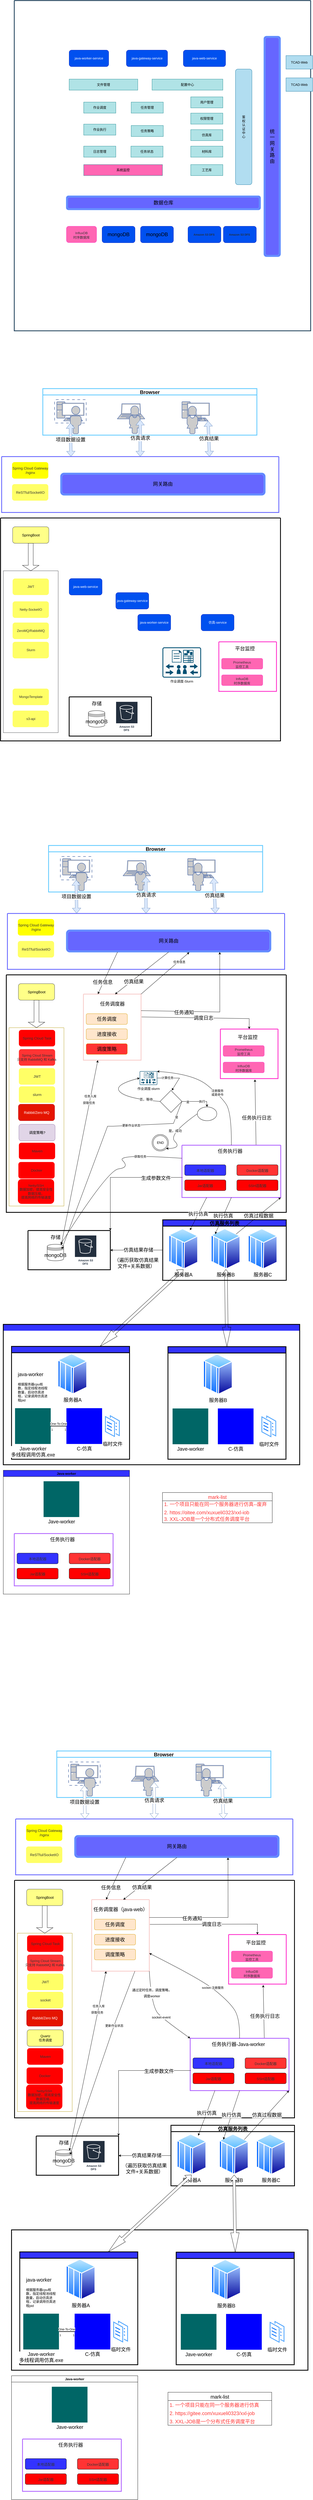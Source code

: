 <mxfile version="15.8.6" type="github">
  <diagram id="sunOd65pkQuhWuyI_Ne-" name="Page-1">
    <mxGraphModel dx="1350" dy="805" grid="1" gridSize="10" guides="1" tooltips="1" connect="1" arrows="1" fold="1" page="1" pageScale="1" pageWidth="1169" pageHeight="1654" background="#ffffff" math="0" shadow="0">
      <root>
        <mxCell id="0" />
        <mxCell id="1" parent="0" />
        <mxCell id="D765WGngUN2JgHvjqmhj-1" value="Browser" style="swimlane;strokeColor=#66ccff;strokeWidth=3;fontSize=18;" parent="1" vertex="1">
          <mxGeometry x="195" y="3340" width="780" height="169" as="geometry" />
        </mxCell>
        <mxCell id="D765WGngUN2JgHvjqmhj-2" value="" style="fontColor=#0066CC;verticalAlign=top;verticalLabelPosition=bottom;labelPosition=center;align=center;html=1;outlineConnect=0;fillColor=#CCCCCC;strokeColor=#6881B3;gradientColor=none;gradientDirection=north;strokeWidth=2;shape=mxgraph.networks.virtual_pc;" parent="D765WGngUN2JgHvjqmhj-1" vertex="1">
          <mxGeometry x="43" y="40" width="115" height="85" as="geometry" />
        </mxCell>
        <mxCell id="D765WGngUN2JgHvjqmhj-3" value="" style="fontColor=#0066CC;verticalAlign=top;verticalLabelPosition=bottom;labelPosition=center;align=center;html=1;outlineConnect=0;fillColor=#CCCCCC;strokeColor=#6881B3;gradientColor=none;gradientDirection=north;strokeWidth=2;shape=mxgraph.networks.laptop;" parent="D765WGngUN2JgHvjqmhj-1" vertex="1">
          <mxGeometry x="271.5" y="55" width="100" height="55" as="geometry" />
        </mxCell>
        <mxCell id="D765WGngUN2JgHvjqmhj-4" value="" style="fontColor=#0066CC;verticalAlign=top;verticalLabelPosition=bottom;labelPosition=center;align=center;html=1;outlineConnect=0;fillColor=#CCCCCC;strokeColor=#6881B3;gradientColor=none;gradientDirection=north;strokeWidth=2;shape=mxgraph.networks.pc;" parent="D765WGngUN2JgHvjqmhj-1" vertex="1">
          <mxGeometry x="507" y="47.5" width="100" height="70" as="geometry" />
        </mxCell>
        <mxCell id="D765WGngUN2JgHvjqmhj-5" value="" style="fontColor=#0066CC;verticalAlign=top;verticalLabelPosition=bottom;labelPosition=center;align=center;html=1;outlineConnect=0;fillColor=#CCCCCC;strokeColor=#6881B3;gradientColor=none;gradientDirection=north;strokeWidth=2;shape=mxgraph.networks.user_female;rounded=0;shadow=0;glass=0;sketch=0;fontSize=18;startSize=23;" parent="D765WGngUN2JgHvjqmhj-1" vertex="1">
          <mxGeometry x="315" y="63" width="40" height="100" as="geometry" />
        </mxCell>
        <mxCell id="D765WGngUN2JgHvjqmhj-6" value="" style="fontColor=#0066CC;verticalAlign=top;verticalLabelPosition=bottom;labelPosition=center;align=center;html=1;outlineConnect=0;fillColor=#CCCCCC;strokeColor=#6881B3;gradientColor=none;gradientDirection=north;strokeWidth=2;shape=mxgraph.networks.user_male;rounded=0;shadow=0;glass=0;sketch=0;fontSize=18;startSize=23;" parent="D765WGngUN2JgHvjqmhj-1" vertex="1">
          <mxGeometry x="100" y="64" width="40" height="100" as="geometry" />
        </mxCell>
        <mxCell id="D765WGngUN2JgHvjqmhj-7" value="" style="fontColor=#0066CC;verticalAlign=top;verticalLabelPosition=bottom;labelPosition=center;align=center;html=1;outlineConnect=0;fillColor=#CCCCCC;strokeColor=#6881B3;gradientColor=none;gradientDirection=north;strokeWidth=2;shape=mxgraph.networks.user_female;rounded=0;shadow=0;glass=0;sketch=0;fontSize=18;startSize=23;" parent="D765WGngUN2JgHvjqmhj-1" vertex="1">
          <mxGeometry x="525" y="64" width="40" height="100" as="geometry" />
        </mxCell>
        <mxCell id="D765WGngUN2JgHvjqmhj-8" value="" style="swimlane;startSize=0;fontSize=18;strokeColor=#6666ff;strokeWidth=3;" parent="1" vertex="1">
          <mxGeometry x="45" y="3587" width="1010" height="203" as="geometry" />
        </mxCell>
        <mxCell id="D765WGngUN2JgHvjqmhj-9" value="&lt;font style=&quot;font-size: 18px&quot;&gt;网关路由&lt;/font&gt;" style="shape=ext;double=1;rounded=1;whiteSpace=wrap;html=1;strokeColor=#6699ff;strokeWidth=3;fontSize=18;fillColor=#6666FF;" parent="D765WGngUN2JgHvjqmhj-8" vertex="1">
          <mxGeometry x="215" y="60" width="745" height="80" as="geometry" />
        </mxCell>
        <mxCell id="D765WGngUN2JgHvjqmhj-10" value="&lt;span style=&quot;color: rgb(50 , 50 , 50) ; font-size: 13px ; background-color: rgba(255 , 255 , 255 , 0.01)&quot;&gt;Spring Cloud Gateway&lt;br&gt;/nginx&lt;br&gt;&lt;/span&gt;" style="rounded=1;align=center;fillColor=#FFFF00;strokeColor=none;html=1;fontColor=#596780;fontSize=12" parent="D765WGngUN2JgHvjqmhj-8" vertex="1">
          <mxGeometry x="38" y="20" width="132" height="60" as="geometry" />
        </mxCell>
        <mxCell id="D765WGngUN2JgHvjqmhj-11" value="&lt;span style=&quot;color: rgb(50 , 50 , 50) ; font-size: 13px ; background-color: rgba(255 , 255 , 255 , 0.01)&quot;&gt;ReSTful/SocketIO&lt;/span&gt;" style="rounded=1;align=center;fillColor=#ffff66;strokeColor=none;html=1;fontColor=#596780;fontSize=12" parent="D765WGngUN2JgHvjqmhj-8" vertex="1">
          <mxGeometry x="38" y="100" width="132" height="60" as="geometry" />
        </mxCell>
        <mxCell id="D765WGngUN2JgHvjqmhj-12" value="项目数据设置" style="shape=flexArrow;endArrow=classic;startArrow=classic;html=1;rounded=0;fontSize=18;entryX=0.25;entryY=0;entryDx=0;entryDy=0;exitX=0.5;exitY=1;exitDx=0;exitDy=0;fillColor=#dae8fc;strokeColor=#6c8ebf;exitPerimeter=0;" parent="1" source="D765WGngUN2JgHvjqmhj-2" target="D765WGngUN2JgHvjqmhj-8" edge="1">
          <mxGeometry width="100" height="100" relative="1" as="geometry">
            <mxPoint x="450" y="3897" as="sourcePoint" />
            <mxPoint x="470" y="3547" as="targetPoint" />
          </mxGeometry>
        </mxCell>
        <mxCell id="D765WGngUN2JgHvjqmhj-13" value="仿真请求" style="shape=flexArrow;endArrow=classic;startArrow=classic;html=1;rounded=0;fontSize=18;entryX=0.99;entryY=0.5;entryDx=0;entryDy=0;exitX=0.5;exitY=0;exitDx=0;exitDy=0;fillColor=#dae8fc;strokeColor=#6c8ebf;entryPerimeter=0;" parent="1" source="D765WGngUN2JgHvjqmhj-8" target="D765WGngUN2JgHvjqmhj-5" edge="1">
          <mxGeometry width="100" height="100" relative="1" as="geometry">
            <mxPoint x="636" y="3546" as="sourcePoint" />
            <mxPoint x="640" y="3460" as="targetPoint" />
          </mxGeometry>
        </mxCell>
        <mxCell id="D765WGngUN2JgHvjqmhj-14" value="仿真结果" style="shape=flexArrow;endArrow=classic;startArrow=classic;html=1;rounded=0;fontSize=18;entryX=0.75;entryY=0;entryDx=0;entryDy=0;fillColor=#dae8fc;strokeColor=#6c8ebf;exitX=0.95;exitY=1;exitDx=0;exitDy=0;exitPerimeter=0;" parent="1" source="D765WGngUN2JgHvjqmhj-4" target="D765WGngUN2JgHvjqmhj-8" edge="1">
          <mxGeometry width="100" height="100" relative="1" as="geometry">
            <mxPoint x="796" y="3460" as="sourcePoint" />
            <mxPoint x="649" y="3568" as="targetPoint" />
          </mxGeometry>
        </mxCell>
        <mxCell id="D765WGngUN2JgHvjqmhj-15" value="" style="swimlane;startSize=0;fontSize=18;strokeColor=default;strokeWidth=3;fillColor=#e1d5e7;fontColor=default;swimlaneFillColor=none;" parent="1" vertex="1">
          <mxGeometry x="41" y="3810" width="1020" height="863" as="geometry" />
        </mxCell>
        <mxCell id="D765WGngUN2JgHvjqmhj-16" value="" style="swimlane;startSize=0;fontSize=18;strokeWidth=3;fillColor=#F8CECC;strokeColor=#F8CECC;fontColor=default;" parent="D765WGngUN2JgHvjqmhj-15" vertex="1">
          <mxGeometry x="281" y="70" width="210" height="240" as="geometry" />
        </mxCell>
        <mxCell id="D765WGngUN2JgHvjqmhj-17" value="任务调度" style="rounded=1;whiteSpace=wrap;html=1;fontSize=18;fillColor=#ffe6cc;strokeColor=#d79b00;" parent="D765WGngUN2JgHvjqmhj-16" vertex="1">
          <mxGeometry x="10" y="71" width="150" height="39" as="geometry" />
        </mxCell>
        <mxCell id="D765WGngUN2JgHvjqmhj-18" value="进度接收" style="rounded=1;whiteSpace=wrap;html=1;fontSize=18;fillColor=#ffe6cc;strokeColor=#d79b00;" parent="D765WGngUN2JgHvjqmhj-16" vertex="1">
          <mxGeometry x="10" y="126" width="150" height="39" as="geometry" />
        </mxCell>
        <mxCell id="D765WGngUN2JgHvjqmhj-19" value="任务调度器" style="text;html=1;align=center;verticalAlign=middle;resizable=0;points=[];autosize=1;strokeColor=none;fillColor=none;fontSize=18;fontColor=default;" parent="D765WGngUN2JgHvjqmhj-16" vertex="1">
          <mxGeometry x="50" y="21" width="110" height="30" as="geometry" />
        </mxCell>
        <mxCell id="D765WGngUN2JgHvjqmhj-20" value="调度策略" style="rounded=1;whiteSpace=wrap;html=1;fontSize=18;fillColor=#FF3333;strokeColor=#d79b00;fontColor=default;" parent="D765WGngUN2JgHvjqmhj-16" vertex="1">
          <mxGeometry x="10" y="180" width="150" height="39" as="geometry" />
        </mxCell>
        <mxCell id="D765WGngUN2JgHvjqmhj-21" value="" style="swimlane;startSize=0;fontSize=18;strokeColor=#ff33cc;strokeWidth=3;fillColor=default;fontColor=default;" parent="D765WGngUN2JgHvjqmhj-15" vertex="1">
          <mxGeometry x="780" y="197" width="210" height="180" as="geometry" />
        </mxCell>
        <mxCell id="D765WGngUN2JgHvjqmhj-22" value="&lt;span style=&quot;color: rgb(50 , 50 , 50) ; font-size: 12px ; background-color: rgba(255 , 255 , 255 , 0.01)&quot;&gt;InfluxDB&lt;/span&gt;&lt;div style=&quot;resize: none ; outline: none ; font-size: 12px ; color: rgb(50 , 50 , 50)&quot;&gt;时序数据库&lt;/div&gt;" style="rounded=1;whiteSpace=wrap;html=1;fontSize=18;strokeColor=#ff33cc;fillColor=#FF66B3;" parent="D765WGngUN2JgHvjqmhj-21" vertex="1">
          <mxGeometry x="10" y="120" width="150" height="39" as="geometry" />
        </mxCell>
        <mxCell id="D765WGngUN2JgHvjqmhj-23" value="&lt;span style=&quot;color: rgb(50 , 50 , 50) ; font-size: 12px ; background-color: rgba(255 , 255 , 255 , 0.01)&quot;&gt;Prometheus&lt;/span&gt;&lt;div style=&quot;resize: none ; outline: none ; font-size: 12px ; color: rgb(50 , 50 , 50)&quot;&gt;监控工具&lt;/div&gt;" style="rounded=1;whiteSpace=wrap;html=1;fontSize=18;strokeColor=#ff33cc;fillColor=#FF66B3;" parent="D765WGngUN2JgHvjqmhj-21" vertex="1">
          <mxGeometry x="10" y="60" width="150" height="39" as="geometry" />
        </mxCell>
        <mxCell id="D765WGngUN2JgHvjqmhj-24" value="" style="endArrow=classic;html=1;rounded=0;fontSize=18;entryX=0.5;entryY=0;entryDx=0;entryDy=0;exitX=1.01;exitY=0.346;exitDx=0;exitDy=0;strokeColor=default;labelBackgroundColor=default;fontColor=default;exitPerimeter=0;" parent="D765WGngUN2JgHvjqmhj-15" source="D765WGngUN2JgHvjqmhj-16" target="D765WGngUN2JgHvjqmhj-21" edge="1">
          <mxGeometry width="50" height="50" relative="1" as="geometry">
            <mxPoint x="530" y="180" as="sourcePoint" />
            <mxPoint x="580" y="130" as="targetPoint" />
            <Array as="points">
              <mxPoint x="885" y="159" />
            </Array>
          </mxGeometry>
        </mxCell>
        <mxCell id="D765WGngUN2JgHvjqmhj-25" value="调度日志" style="edgeLabel;html=1;align=center;verticalAlign=middle;resizable=0;points=[];fontSize=18;" parent="D765WGngUN2JgHvjqmhj-24" vertex="1" connectable="0">
          <mxGeometry x="0.039" relative="1" as="geometry">
            <mxPoint x="1" as="offset" />
          </mxGeometry>
        </mxCell>
        <mxCell id="D765WGngUN2JgHvjqmhj-26" value="" style="endArrow=classic;html=1;rounded=0;fontSize=18;entryX=0.6;entryY=1.017;entryDx=0;entryDy=0;exitX=0.75;exitY=0;exitDx=0;exitDy=0;strokeColor=default;labelBackgroundColor=default;fontColor=default;entryPerimeter=0;" parent="D765WGngUN2JgHvjqmhj-15" source="D765WGngUN2JgHvjqmhj-28" target="D765WGngUN2JgHvjqmhj-21" edge="1">
          <mxGeometry width="50" height="50" relative="1" as="geometry">
            <mxPoint x="800" y="583" as="sourcePoint" />
            <mxPoint x="750" y="490" as="targetPoint" />
          </mxGeometry>
        </mxCell>
        <mxCell id="D765WGngUN2JgHvjqmhj-27" value="任务执行日志" style="edgeLabel;html=1;align=center;verticalAlign=middle;resizable=0;points=[];fontSize=18;" parent="D765WGngUN2JgHvjqmhj-26" vertex="1" connectable="0">
          <mxGeometry x="-0.159" y="-4" relative="1" as="geometry">
            <mxPoint x="-1" y="1" as="offset" />
          </mxGeometry>
        </mxCell>
        <mxCell id="D765WGngUN2JgHvjqmhj-28" value="" style="swimlane;startSize=0;fontSize=18;strokeWidth=3;strokeColor=#B266FF;fillColor=default;fontColor=default;" parent="D765WGngUN2JgHvjqmhj-15" vertex="1">
          <mxGeometry x="640" y="619" width="360" height="190" as="geometry" />
        </mxCell>
        <mxCell id="D765WGngUN2JgHvjqmhj-29" value="&lt;span style=&quot;color: rgb(50 , 50 , 50) ; font-size: 13px ; background-color: rgba(255 , 255 , 255 , 0.01)&quot;&gt;本地适配器&lt;/span&gt;" style="rounded=1;whiteSpace=wrap;html=1;fontSize=18;fillColor=#3333FF;" parent="D765WGngUN2JgHvjqmhj-28" vertex="1">
          <mxGeometry x="10" y="71" width="150" height="39" as="geometry" />
        </mxCell>
        <mxCell id="D765WGngUN2JgHvjqmhj-30" value="&lt;span style=&quot;color: rgb(50 , 50 , 50) ; font-size: 13px ; background-color: rgba(255 , 255 , 255 , 0.01)&quot;&gt;Jar适配器&lt;/span&gt;" style="rounded=1;whiteSpace=wrap;html=1;fontSize=18;fillColor=#FF0000;" parent="D765WGngUN2JgHvjqmhj-28" vertex="1">
          <mxGeometry x="10" y="126" width="150" height="39" as="geometry" />
        </mxCell>
        <mxCell id="D765WGngUN2JgHvjqmhj-31" value="&lt;span style=&quot;color: rgb(50 , 50 , 50) ; font-size: 13px ; background-color: rgba(255 , 255 , 255 , 0.01)&quot;&gt;Docker适配器&lt;/span&gt;" style="rounded=1;whiteSpace=wrap;html=1;fontSize=18;fillColor=#FF3333;" parent="D765WGngUN2JgHvjqmhj-28" vertex="1">
          <mxGeometry x="200" y="71" width="150" height="39" as="geometry" />
        </mxCell>
        <mxCell id="D765WGngUN2JgHvjqmhj-32" value="&lt;span style=&quot;color: rgb(50 , 50 , 50) ; font-size: 13px ; background-color: rgba(255 , 255 , 255 , 0.01)&quot;&gt;SSH适配器&lt;/span&gt;" style="rounded=1;whiteSpace=wrap;html=1;fontSize=18;fillColor=#FF0000;" parent="D765WGngUN2JgHvjqmhj-28" vertex="1">
          <mxGeometry x="200" y="126" width="150" height="39" as="geometry" />
        </mxCell>
        <mxCell id="D765WGngUN2JgHvjqmhj-33" value="任务执行器" style="text;html=1;align=center;verticalAlign=middle;resizable=0;points=[];autosize=1;strokeColor=none;fillColor=none;fontSize=18;" parent="D765WGngUN2JgHvjqmhj-28" vertex="1">
          <mxGeometry x="120" y="7" width="110" height="30" as="geometry" />
        </mxCell>
        <mxCell id="D765WGngUN2JgHvjqmhj-34" value="&lt;font&gt;&lt;span style=&quot;font-size: 13px ; background-color: rgba(255 , 255 , 255 , 0.01)&quot;&gt;SpringBoot&lt;/span&gt;&lt;/font&gt;" style="rounded=1;align=center;fillColor=#ffff88;strokeColor=#36393d;html=1;fontSize=12;fontColor=default;" parent="D765WGngUN2JgHvjqmhj-15" vertex="1">
          <mxGeometry x="44" y="32" width="132" height="60" as="geometry" />
        </mxCell>
        <mxCell id="D765WGngUN2JgHvjqmhj-35" value="" style="swimlane;startSize=0;fontColor=#000000;strokeColor=#B09500;fillColor=#e3c800;" parent="D765WGngUN2JgHvjqmhj-15" vertex="1">
          <mxGeometry x="10" y="192" width="200" height="648" as="geometry" />
        </mxCell>
        <mxCell id="D765WGngUN2JgHvjqmhj-36" value="&lt;span style=&quot;color: rgb(50 , 50 , 50) ; font-size: 13px ; background-color: rgba(255 , 255 , 255 , 0.01)&quot;&gt;Spring Cloud Task&lt;/span&gt;" style="rounded=1;align=center;fillColor=#FF0000;strokeColor=none;html=1;fontColor=#596780;fontSize=12" parent="D765WGngUN2JgHvjqmhj-35" vertex="1">
          <mxGeometry x="35.8" y="8" width="132" height="60" as="geometry" />
        </mxCell>
        <mxCell id="D765WGngUN2JgHvjqmhj-37" value="&lt;span style=&quot;color: rgb(50 , 50 , 50) ; background-color: rgba(255 , 255 , 255 , 0.01)&quot;&gt;Spring Cloud Stream&lt;/span&gt;&lt;div style=&quot;resize: none ; outline: none ; color: rgb(50 , 50 , 50)&quot;&gt;只支持 RabbitMQ 和 Kafka&amp;nbsp;&lt;/div&gt;" style="rounded=1;align=center;fillColor=#FF3333;strokeColor=none;html=1;fontColor=#596780;fontSize=12" parent="D765WGngUN2JgHvjqmhj-35" vertex="1">
          <mxGeometry x="35.8" y="78" width="132" height="60" as="geometry" />
        </mxCell>
        <mxCell id="D765WGngUN2JgHvjqmhj-38" value="&lt;span style=&quot;font-size: 13px; background-color: rgba(255, 255, 255, 0.01);&quot;&gt;Rabbit/Zero MQ&lt;/span&gt;" style="rounded=1;align=center;fillColor=#e51400;strokeColor=#B20000;html=1;fontSize=12;fontColor=#ffffff;" parent="D765WGngUN2JgHvjqmhj-35" vertex="1">
          <mxGeometry x="34" y="278" width="132" height="60" as="geometry" />
        </mxCell>
        <mxCell id="D765WGngUN2JgHvjqmhj-39" value="&lt;span style=&quot;color: rgb(50 , 50 , 50) ; font-size: 13px ; background-color: rgba(255 , 255 , 255 , 0.01)&quot;&gt;Maven&lt;/span&gt;" style="rounded=1;align=center;fillColor=#FF0000;strokeColor=none;html=1;fontColor=#596780;fontSize=12" parent="D765WGngUN2JgHvjqmhj-35" vertex="1">
          <mxGeometry x="35.8" y="418" width="132" height="60" as="geometry" />
        </mxCell>
        <mxCell id="D765WGngUN2JgHvjqmhj-40" value="&lt;span style=&quot;color: rgb(50 , 50 , 50) ; font-size: 13px ; background-color: rgba(255 , 255 , 255 , 0.01)&quot;&gt;Docker&lt;/span&gt;" style="rounded=1;align=center;fillColor=#FF0000;strokeColor=none;html=1;fontColor=#596780;fontSize=12" parent="D765WGngUN2JgHvjqmhj-35" vertex="1">
          <mxGeometry x="34" y="488" width="132" height="60" as="geometry" />
        </mxCell>
        <mxCell id="D765WGngUN2JgHvjqmhj-41" value="&lt;span style=&quot;color: rgb(50 , 50 , 50) ; background-color: rgba(255 , 255 , 255 , 0.01)&quot;&gt;Netty/SSH&lt;/span&gt;&lt;div style=&quot;resize: none ; outline: none ; color: rgb(50 , 50 , 50)&quot;&gt;数据加密，提高安全性&lt;br&gt;数据压缩，&lt;/div&gt;&lt;div style=&quot;resize: none ; outline: none ; color: rgb(50 , 50 , 50)&quot;&gt;提高网络的传输速度&lt;/div&gt;" style="rounded=1;align=center;fillColor=#FF0000;strokeColor=none;html=1;fontColor=#596780;fontSize=12" parent="D765WGngUN2JgHvjqmhj-35" vertex="1">
          <mxGeometry x="32.2" y="550" width="132" height="90" as="geometry" />
        </mxCell>
        <mxCell id="D765WGngUN2JgHvjqmhj-42" value="&lt;font color=&quot;#323232&quot;&gt;&lt;span style=&quot;font-size: 13px ; background-color: rgba(255 , 255 , 255 , 0.01)&quot;&gt;JWT&lt;/span&gt;&lt;/font&gt;" style="rounded=1;align=center;fillColor=#ffff66;strokeColor=none;html=1;fontColor=#596780;fontSize=12" parent="D765WGngUN2JgHvjqmhj-35" vertex="1">
          <mxGeometry x="35.8" y="147" width="132" height="60" as="geometry" />
        </mxCell>
        <mxCell id="D765WGngUN2JgHvjqmhj-43" value="&lt;font&gt;&lt;span style=&quot;font-size: 13px ; background-color: rgba(255 , 255 , 255 , 0.01)&quot;&gt;调度策略?&lt;/span&gt;&lt;/font&gt;" style="rounded=1;align=center;fillColor=#e1d5e7;strokeColor=#9673a6;html=1;fontSize=12;fontColor=default;" parent="D765WGngUN2JgHvjqmhj-35" vertex="1">
          <mxGeometry x="35.8" y="351" width="132" height="60" as="geometry" />
        </mxCell>
        <mxCell id="D765WGngUN2JgHvjqmhj-44" value="&lt;font color=&quot;#323232&quot;&gt;&lt;span style=&quot;font-size: 13px ; background-color: rgba(255 , 255 , 255 , 0.01)&quot;&gt;slurm&lt;/span&gt;&lt;/font&gt;" style="rounded=1;align=center;fillColor=#ffff66;strokeColor=none;html=1;fontColor=#596780;fontSize=12" parent="D765WGngUN2JgHvjqmhj-35" vertex="1">
          <mxGeometry x="35.8" y="213" width="132" height="60" as="geometry" />
        </mxCell>
        <mxCell id="D765WGngUN2JgHvjqmhj-45" value="" style="shape=singleArrow;direction=south;whiteSpace=wrap;html=1;fontColor=default;strokeColor=default;fillColor=default;" parent="D765WGngUN2JgHvjqmhj-15" vertex="1">
          <mxGeometry x="80" y="92" width="60" height="100" as="geometry" />
        </mxCell>
        <mxCell id="D765WGngUN2JgHvjqmhj-46" value="作业调度-slurm" style="sketch=0;points=[[0.015,0.015,0],[0.985,0.015,0],[0.985,0.985,0],[0.015,0.985,0],[0.25,0,0],[0.5,0,0],[0.75,0,0],[1,0.25,0],[1,0.5,0],[1,0.75,0],[0.75,1,0],[0.5,1,0],[0.25,1,0],[0,0.75,0],[0,0.5,0],[0,0.25,0]];verticalLabelPosition=bottom;html=1;verticalAlign=top;aspect=fixed;align=center;pointerEvents=1;shape=mxgraph.cisco19.rect;prIcon=meeting_scheduling_and_management_server;fillColor=#FAFAFA;strokeColor=#005073;fontColor=default;" parent="D765WGngUN2JgHvjqmhj-15" vertex="1">
          <mxGeometry x="486" y="350" width="64" height="50" as="geometry" />
        </mxCell>
        <mxCell id="D765WGngUN2JgHvjqmhj-48" value="" style="rhombus;whiteSpace=wrap;html=1;labelBackgroundColor=default;fontColor=default;strokeColor=default;fillColor=default;" parent="D765WGngUN2JgHvjqmhj-15" vertex="1">
          <mxGeometry x="560" y="420" width="80" height="80" as="geometry" />
        </mxCell>
        <mxCell id="D765WGngUN2JgHvjqmhj-49" value="" style="endArrow=classic;html=1;rounded=0;labelBackgroundColor=default;fontColor=default;strokeColor=default;exitX=1;exitY=0.5;exitDx=0;exitDy=0;exitPerimeter=0;entryX=0.5;entryY=0;entryDx=0;entryDy=0;" parent="D765WGngUN2JgHvjqmhj-15" source="D765WGngUN2JgHvjqmhj-46" edge="1">
          <mxGeometry width="50" height="50" relative="1" as="geometry">
            <mxPoint x="558" y="375" as="sourcePoint" />
            <mxPoint x="603" y="420" as="targetPoint" />
            <Array as="points">
              <mxPoint x="574" y="375" />
              <mxPoint x="631" y="375" />
            </Array>
          </mxGeometry>
        </mxCell>
        <mxCell id="D765WGngUN2JgHvjqmhj-50" value="计算任务" style="edgeLabel;html=1;align=center;verticalAlign=middle;resizable=0;points=[];fontColor=default;" parent="D765WGngUN2JgHvjqmhj-49" vertex="1" connectable="0">
          <mxGeometry x="-0.454" y="1" relative="1" as="geometry">
            <mxPoint as="offset" />
          </mxGeometry>
        </mxCell>
        <mxCell id="D765WGngUN2JgHvjqmhj-51" value="" style="endArrow=classic;html=1;rounded=0;labelBackgroundColor=default;fontColor=default;strokeColor=default;exitX=1;exitY=0.5;exitDx=0;exitDy=0;entryX=0.5;entryY=0;entryDx=0;entryDy=0;" parent="D765WGngUN2JgHvjqmhj-15" source="D765WGngUN2JgHvjqmhj-48" target="D765WGngUN2JgHvjqmhj-60" edge="1">
          <mxGeometry width="50" height="50" relative="1" as="geometry">
            <mxPoint x="691" y="480" as="sourcePoint" />
            <mxPoint x="730" y="490" as="targetPoint" />
            <Array as="points">
              <mxPoint x="730" y="460" />
            </Array>
          </mxGeometry>
        </mxCell>
        <mxCell id="D765WGngUN2JgHvjqmhj-52" value="是" style="edgeLabel;html=1;align=center;verticalAlign=middle;resizable=0;points=[];fontColor=default;" parent="D765WGngUN2JgHvjqmhj-51" vertex="1" connectable="0">
          <mxGeometry x="-0.629" y="-2" relative="1" as="geometry">
            <mxPoint as="offset" />
          </mxGeometry>
        </mxCell>
        <mxCell id="D765WGngUN2JgHvjqmhj-53" value="执行" style="edgeLabel;html=1;align=center;verticalAlign=middle;resizable=0;points=[];fontColor=default;" parent="D765WGngUN2JgHvjqmhj-51" vertex="1" connectable="0">
          <mxGeometry x="0.314" relative="1" as="geometry">
            <mxPoint as="offset" />
          </mxGeometry>
        </mxCell>
        <mxCell id="D765WGngUN2JgHvjqmhj-56" value="" style="curved=1;endArrow=classic;html=1;rounded=0;labelBackgroundColor=default;fontColor=default;strokeColor=default;entryX=0.985;entryY=0.015;entryDx=0;entryDy=0;entryPerimeter=0;exitX=0.5;exitY=0;exitDx=0;exitDy=0;" parent="D765WGngUN2JgHvjqmhj-15" source="D765WGngUN2JgHvjqmhj-28" target="D765WGngUN2JgHvjqmhj-46" edge="1">
          <mxGeometry width="50" height="50" relative="1" as="geometry">
            <mxPoint x="771" y="500" as="sourcePoint" />
            <mxPoint x="821" y="450" as="targetPoint" />
            <Array as="points">
              <mxPoint x="821" y="500" />
              <mxPoint x="781" y="440" />
              <mxPoint x="681" y="360" />
            </Array>
          </mxGeometry>
        </mxCell>
        <mxCell id="D765WGngUN2JgHvjqmhj-57" value="注册服务&lt;br&gt;或是命令" style="edgeLabel;html=1;align=center;verticalAlign=middle;resizable=0;points=[];fontColor=default;" parent="D765WGngUN2JgHvjqmhj-56" vertex="1" connectable="0">
          <mxGeometry x="-0.079" y="-2" relative="1" as="geometry">
            <mxPoint as="offset" />
          </mxGeometry>
        </mxCell>
        <mxCell id="D765WGngUN2JgHvjqmhj-58" value="" style="curved=1;endArrow=classic;html=1;rounded=0;labelBackgroundColor=default;fontSize=12;fontColor=default;strokeColor=default;fillColor=default;exitX=0;exitY=0.5;exitDx=0;exitDy=0;entryX=0;entryY=0.5;entryDx=0;entryDy=0;entryPerimeter=0;" parent="D765WGngUN2JgHvjqmhj-15" source="D765WGngUN2JgHvjqmhj-48" target="D765WGngUN2JgHvjqmhj-46" edge="1">
          <mxGeometry width="50" height="50" relative="1" as="geometry">
            <mxPoint x="439" y="460" as="sourcePoint" />
            <mxPoint x="439" y="400" as="targetPoint" />
            <Array as="points">
              <mxPoint x="439" y="450" />
              <mxPoint x="389" y="400" />
            </Array>
          </mxGeometry>
        </mxCell>
        <mxCell id="D765WGngUN2JgHvjqmhj-59" value="否，等待" style="edgeLabel;html=1;align=center;verticalAlign=middle;resizable=0;points=[];fontSize=12;fontColor=default;" parent="D765WGngUN2JgHvjqmhj-58" vertex="1" connectable="0">
          <mxGeometry x="-0.648" y="-3" relative="1" as="geometry">
            <mxPoint as="offset" />
          </mxGeometry>
        </mxCell>
        <mxCell id="D765WGngUN2JgHvjqmhj-60" value="" style="ellipse;whiteSpace=wrap;html=1;labelBackgroundColor=default;fontSize=12;fontColor=default;strokeColor=default;fillColor=default;verticalAlign=middle;" parent="D765WGngUN2JgHvjqmhj-15" vertex="1">
          <mxGeometry x="696" y="480" width="71" height="50" as="geometry" />
        </mxCell>
        <mxCell id="D765WGngUN2JgHvjqmhj-61" value="END" style="ellipse;shape=doubleEllipse;html=1;dashed=0;whitespace=wrap;aspect=fixed;labelBackgroundColor=default;fontSize=12;fontColor=default;strokeColor=default;fillColor=default;verticalAlign=middle;" parent="D765WGngUN2JgHvjqmhj-15" vertex="1">
          <mxGeometry x="531" y="580" width="60" height="60" as="geometry" />
        </mxCell>
        <mxCell id="D765WGngUN2JgHvjqmhj-62" value="" style="curved=1;endArrow=classic;html=1;rounded=0;labelBackgroundColor=default;fontSize=12;fontColor=default;strokeColor=default;fillColor=default;exitX=0;exitY=0.5;exitDx=0;exitDy=0;entryX=1;entryY=1;entryDx=0;entryDy=0;" parent="D765WGngUN2JgHvjqmhj-15" source="D765WGngUN2JgHvjqmhj-60" target="D765WGngUN2JgHvjqmhj-61" edge="1">
          <mxGeometry width="50" height="50" relative="1" as="geometry">
            <mxPoint x="629" y="558.5" as="sourcePoint" />
            <mxPoint x="589" y="630" as="targetPoint" />
            <Array as="points">
              <mxPoint x="589" y="580" />
              <mxPoint x="639" y="630" />
            </Array>
          </mxGeometry>
        </mxCell>
        <mxCell id="D765WGngUN2JgHvjqmhj-63" value="是，成功" style="edgeLabel;html=1;align=center;verticalAlign=middle;resizable=0;points=[];fontSize=12;fontColor=default;" parent="D765WGngUN2JgHvjqmhj-62" vertex="1" connectable="0">
          <mxGeometry x="-0.213" y="4" relative="1" as="geometry">
            <mxPoint as="offset" />
          </mxGeometry>
        </mxCell>
        <mxCell id="D765WGngUN2JgHvjqmhj-64" value="平台监控" style="text;html=1;align=center;verticalAlign=middle;resizable=0;points=[];autosize=1;strokeColor=none;fillColor=none;fontSize=18;" parent="1" vertex="1">
          <mxGeometry x="875" y="4022" width="90" height="30" as="geometry" />
        </mxCell>
        <mxCell id="D765WGngUN2JgHvjqmhj-65" value="" style="endArrow=classic;html=1;rounded=0;fontSize=18;exitX=0.25;exitY=1;exitDx=0;exitDy=0;entryX=0.25;entryY=0;entryDx=0;entryDy=0;" parent="1" source="D765WGngUN2JgHvjqmhj-9" target="D765WGngUN2JgHvjqmhj-16" edge="1">
          <mxGeometry width="50" height="50" relative="1" as="geometry">
            <mxPoint x="670" y="3917" as="sourcePoint" />
            <mxPoint x="720" y="3867" as="targetPoint" />
          </mxGeometry>
        </mxCell>
        <mxCell id="D765WGngUN2JgHvjqmhj-66" value="任务信息" style="edgeLabel;html=1;align=center;verticalAlign=middle;resizable=0;points=[];fontSize=18;" parent="D765WGngUN2JgHvjqmhj-65" vertex="1" connectable="0">
          <mxGeometry x="0.464" y="-2" relative="1" as="geometry">
            <mxPoint y="-1" as="offset" />
          </mxGeometry>
        </mxCell>
        <mxCell id="D765WGngUN2JgHvjqmhj-67" value="" style="endArrow=classic;html=1;rounded=0;fontSize=18;exitX=0.5;exitY=1;exitDx=0;exitDy=0;entryX=0.549;entryY=0.002;entryDx=0;entryDy=0;entryPerimeter=0;" parent="1" source="D765WGngUN2JgHvjqmhj-9" target="D765WGngUN2JgHvjqmhj-16" edge="1">
          <mxGeometry width="50" height="50" relative="1" as="geometry">
            <mxPoint x="700" y="3937" as="sourcePoint" />
            <mxPoint x="750" y="3887" as="targetPoint" />
          </mxGeometry>
        </mxCell>
        <mxCell id="D765WGngUN2JgHvjqmhj-68" value="仿真结果" style="edgeLabel;html=1;align=center;verticalAlign=middle;resizable=0;points=[];fontSize=18;" parent="D765WGngUN2JgHvjqmhj-67" vertex="1" connectable="0">
          <mxGeometry x="0.348" y="6" relative="1" as="geometry">
            <mxPoint as="offset" />
          </mxGeometry>
        </mxCell>
        <mxCell id="D765WGngUN2JgHvjqmhj-69" value="" style="endArrow=classic;html=1;rounded=0;fontSize=18;exitX=1;exitY=0.25;exitDx=0;exitDy=0;entryX=0.75;entryY=1;entryDx=0;entryDy=0;strokeColor=default;labelBackgroundColor=default;fontColor=default;" parent="1" source="D765WGngUN2JgHvjqmhj-16" target="D765WGngUN2JgHvjqmhj-9" edge="1">
          <mxGeometry width="50" height="50" relative="1" as="geometry">
            <mxPoint x="630" y="3907" as="sourcePoint" />
            <mxPoint x="680" y="3857" as="targetPoint" />
            <Array as="points">
              <mxPoint x="819" y="3945" />
            </Array>
          </mxGeometry>
        </mxCell>
        <mxCell id="D765WGngUN2JgHvjqmhj-70" value="任务通知" style="edgeLabel;html=1;align=center;verticalAlign=middle;resizable=0;points=[];fontSize=18;" parent="D765WGngUN2JgHvjqmhj-69" vertex="1" connectable="0">
          <mxGeometry x="-0.382" y="-4" relative="1" as="geometry">
            <mxPoint as="offset" />
          </mxGeometry>
        </mxCell>
        <mxCell id="D765WGngUN2JgHvjqmhj-71" value="" style="swimlane;sketch=0;fontSize=18;strokeColor=#000000;strokeWidth=3;fillColor=#3333FF;swimlaneFillColor=none;swimlaneLine=0;glass=0;rounded=0;shadow=0;fontColor=default;" parent="1" vertex="1">
          <mxGeometry x="30" y="5080" width="1080" height="510" as="geometry" />
        </mxCell>
        <mxCell id="D765WGngUN2JgHvjqmhj-72" value="" style="swimlane;sketch=0;fontSize=18;strokeColor=#000000;strokeWidth=3;fillColor=#3333FF;fontColor=default;" parent="D765WGngUN2JgHvjqmhj-71" vertex="1">
          <mxGeometry x="30" y="80" width="430" height="410" as="geometry" />
        </mxCell>
        <mxCell id="D765WGngUN2JgHvjqmhj-73" value="临时文件" style="aspect=fixed;perimeter=ellipsePerimeter;html=1;align=center;shadow=0;dashed=0;spacingTop=3;image;image=img/lib/active_directory/documents.svg;fontSize=18;strokeColor=#000000;strokeWidth=3;fillColor=#3333FF;" parent="D765WGngUN2JgHvjqmhj-72" vertex="1">
          <mxGeometry x="337.8" y="244.5" width="59.4" height="90" as="geometry" />
        </mxCell>
        <mxCell id="D765WGngUN2JgHvjqmhj-74" value="服务器A" style="aspect=fixed;perimeter=ellipsePerimeter;html=1;align=center;shadow=0;dashed=0;spacingTop=3;image;image=img/lib/active_directory/mainframe_host.svg;fontSize=18;strokeColor=#000000;strokeWidth=3;fillColor=#3333FF;labelBackgroundColor=default;fontColor=default;" parent="D765WGngUN2JgHvjqmhj-72" vertex="1">
          <mxGeometry x="167.8" y="24.5" width="108" height="150" as="geometry" />
        </mxCell>
        <mxCell id="D765WGngUN2JgHvjqmhj-75" value="C-仿真" style="shape=image;html=1;verticalAlign=top;verticalLabelPosition=bottom;labelBackgroundColor=#ffffff;imageAspect=0;aspect=fixed;image=https://cdn4.iconfinder.com/data/icons/online-payment-methods-03/128/serve_payment_methods_copy-128.png;fontSize=18;strokeColor=#000000;strokeWidth=3;fillColor=#3333FF;imageBackground=#0000FF;fontColor=default;" parent="D765WGngUN2JgHvjqmhj-72" vertex="1">
          <mxGeometry x="200.0" y="224.5" width="130" height="130" as="geometry" />
        </mxCell>
        <mxCell id="D765WGngUN2JgHvjqmhj-76" value="Jave-worker&lt;br&gt;多线程调用仿真.exe" style="shape=image;html=1;verticalAlign=top;verticalLabelPosition=bottom;labelBackgroundColor=#ffffff;imageAspect=0;aspect=fixed;image=https://cdn4.iconfinder.com/data/icons/online-payment-methods-03/128/serve_payment_methods_copy-128.png;fontSize=18;strokeColor=#000000;strokeWidth=3;fillColor=#3333FF;sketch=0;imageBackground=#006666;fontColor=default;" parent="D765WGngUN2JgHvjqmhj-72" vertex="1">
          <mxGeometry x="12.8" y="224.5" width="130" height="130" as="geometry" />
        </mxCell>
        <mxCell id="D765WGngUN2JgHvjqmhj-77" value="One-To-One" style="verticalAlign=bottom;html=1;endArrow=none;edgeStyle=orthogonalEdgeStyle;strokeWidth=2;rounded=0;labelBackgroundColor=default;fontColor=default;strokeColor=default;" parent="D765WGngUN2JgHvjqmhj-72" source="D765WGngUN2JgHvjqmhj-76" target="D765WGngUN2JgHvjqmhj-75" edge="1">
          <mxGeometry relative="1" as="geometry">
            <mxPoint x="110" y="270" as="sourcePoint" />
            <mxPoint x="270" y="270" as="targetPoint" />
          </mxGeometry>
        </mxCell>
        <mxCell id="D765WGngUN2JgHvjqmhj-78" value="1" style="resizable=0;html=1;align=left;verticalAlign=top;labelBackgroundColor=none;fontSize=10;fontColor=default;strokeColor=default;fillColor=default;" parent="D765WGngUN2JgHvjqmhj-77" connectable="0" vertex="1">
          <mxGeometry x="-1" relative="1" as="geometry" />
        </mxCell>
        <mxCell id="D765WGngUN2JgHvjqmhj-79" value="1" style="resizable=0;html=1;align=right;verticalAlign=top;labelBackgroundColor=none;fontSize=10;fontColor=default;strokeColor=default;fillColor=default;" parent="D765WGngUN2JgHvjqmhj-77" connectable="0" vertex="1">
          <mxGeometry x="1" relative="1" as="geometry" />
        </mxCell>
        <mxCell id="D765WGngUN2JgHvjqmhj-80" value="&lt;h1&gt;&lt;font style=&quot;font-size: 18px ; font-weight: normal&quot;&gt;java-worker&lt;/font&gt;&lt;/h1&gt;&lt;div&gt;&lt;font style=&quot;font-size: 12px&quot;&gt;根据服务器cpu核数，指定线程池线程数量，启动仿真进程，记录调用仿真进程pid&lt;/font&gt;&lt;/div&gt;" style="text;html=1;strokeColor=none;fillColor=none;spacing=5;spacingTop=-20;whiteSpace=wrap;overflow=hidden;rounded=0;fontColor=default;" parent="D765WGngUN2JgHvjqmhj-72" vertex="1">
          <mxGeometry x="17.8" y="80" width="120" height="130" as="geometry" />
        </mxCell>
        <mxCell id="D765WGngUN2JgHvjqmhj-81" value="" style="swimlane;sketch=0;fontSize=18;strokeColor=#000000;strokeWidth=3;fillColor=#3333FF;" parent="D765WGngUN2JgHvjqmhj-71" vertex="1">
          <mxGeometry x="600" y="81" width="430" height="409" as="geometry" />
        </mxCell>
        <mxCell id="D765WGngUN2JgHvjqmhj-82" value="临时文件" style="aspect=fixed;perimeter=ellipsePerimeter;html=1;align=center;shadow=0;dashed=0;spacingTop=3;image;image=img/lib/active_directory/documents.svg;fontSize=18;strokeColor=#000000;strokeWidth=3;fillColor=#3333FF;" parent="D765WGngUN2JgHvjqmhj-81" vertex="1">
          <mxGeometry x="337.8" y="244.5" width="59.4" height="90" as="geometry" />
        </mxCell>
        <mxCell id="D765WGngUN2JgHvjqmhj-83" value="服务器B" style="aspect=fixed;perimeter=ellipsePerimeter;html=1;align=center;shadow=0;dashed=0;spacingTop=3;image;image=img/lib/active_directory/mainframe_host.svg;fontSize=18;strokeColor=#000000;strokeWidth=3;fillColor=#3333FF;" parent="D765WGngUN2JgHvjqmhj-81" vertex="1">
          <mxGeometry x="127.8" y="24.5" width="108" height="150" as="geometry" />
        </mxCell>
        <mxCell id="D765WGngUN2JgHvjqmhj-84" value="C-仿真" style="shape=image;html=1;verticalAlign=top;verticalLabelPosition=bottom;labelBackgroundColor=#ffffff;imageAspect=0;aspect=fixed;image=https://cdn4.iconfinder.com/data/icons/online-payment-methods-03/128/serve_payment_methods_copy-128.png;fontSize=18;strokeColor=#000000;strokeWidth=3;fillColor=#3333FF;imageBackground=#0000FF;fontColor=default;" parent="D765WGngUN2JgHvjqmhj-81" vertex="1">
          <mxGeometry x="181.8" y="224.5" width="130" height="130" as="geometry" />
        </mxCell>
        <mxCell id="D765WGngUN2JgHvjqmhj-85" value="Jave-worker" style="shape=image;html=1;verticalAlign=top;verticalLabelPosition=bottom;labelBackgroundColor=#ffffff;imageAspect=0;aspect=fixed;image=https://cdn4.iconfinder.com/data/icons/online-payment-methods-03/128/serve_payment_methods_copy-128.png;fontSize=18;strokeColor=#000000;strokeWidth=3;fillColor=#3333FF;sketch=0;imageBackground=#006666;fontColor=default;" parent="D765WGngUN2JgHvjqmhj-81" vertex="1">
          <mxGeometry x="16.8" y="224.5" width="130" height="130" as="geometry" />
        </mxCell>
        <mxCell id="D765WGngUN2JgHvjqmhj-86" value="" style="swimlane;startSize=0;fontSize=18;strokeWidth=3;" parent="1" vertex="1">
          <mxGeometry x="120" y="4739" width="300" height="142.5" as="geometry" />
        </mxCell>
        <mxCell id="D765WGngUN2JgHvjqmhj-87" value="存储" style="text;html=1;align=center;verticalAlign=middle;resizable=0;points=[];autosize=1;strokeColor=none;fillColor=none;fontSize=18;" parent="D765WGngUN2JgHvjqmhj-86" vertex="1">
          <mxGeometry x="75" y="10" width="50" height="30" as="geometry" />
        </mxCell>
        <mxCell id="D765WGngUN2JgHvjqmhj-88" value="mongoDB" style="shape=datastore;whiteSpace=wrap;html=1;fontSize=18;" parent="D765WGngUN2JgHvjqmhj-86" vertex="1">
          <mxGeometry x="70" y="50" width="60" height="60" as="geometry" />
        </mxCell>
        <mxCell id="D765WGngUN2JgHvjqmhj-89" value="Amazon S3 DFS&amp;nbsp;" style="sketch=0;outlineConnect=0;fontColor=#232F3E;gradientColor=none;strokeColor=#ffffff;fillColor=#232F3E;dashed=0;verticalLabelPosition=middle;verticalAlign=bottom;align=center;html=1;whiteSpace=wrap;fontSize=10;fontStyle=1;spacing=3;shape=mxgraph.aws4.productIcon;prIcon=mxgraph.aws4.s3;" parent="D765WGngUN2JgHvjqmhj-86" vertex="1">
          <mxGeometry x="170" y="17" width="80" height="112.5" as="geometry" />
        </mxCell>
        <mxCell id="D765WGngUN2JgHvjqmhj-90" value="" style="endArrow=classic;html=1;rounded=0;fontSize=18;exitX=0;exitY=0.5;exitDx=0;exitDy=0;entryX=1;entryY=0.5;entryDx=0;entryDy=0;" parent="1" source="D765WGngUN2JgHvjqmhj-93" target="D765WGngUN2JgHvjqmhj-86" edge="1">
          <mxGeometry width="50" height="50" relative="1" as="geometry">
            <mxPoint x="650" y="4820" as="sourcePoint" />
            <mxPoint x="460" y="4810" as="targetPoint" />
          </mxGeometry>
        </mxCell>
        <mxCell id="D765WGngUN2JgHvjqmhj-91" value="仿真结果存储" style="edgeLabel;html=1;align=center;verticalAlign=middle;resizable=0;points=[];fontSize=18;" parent="D765WGngUN2JgHvjqmhj-90" vertex="1" connectable="0">
          <mxGeometry x="-0.252" relative="1" as="geometry">
            <mxPoint x="-18" as="offset" />
          </mxGeometry>
        </mxCell>
        <mxCell id="D765WGngUN2JgHvjqmhj-92" value="（遍历获取仿真结果文件+关系数据）" style="text;html=1;strokeColor=none;fillColor=none;align=center;verticalAlign=middle;whiteSpace=wrap;rounded=0;fontSize=18;fontColor=default;" parent="1" vertex="1">
          <mxGeometry x="430" y="4833.5" width="170" height="48" as="geometry" />
        </mxCell>
        <mxCell id="D765WGngUN2JgHvjqmhj-93" value="仿真服务列表" style="swimlane;rounded=0;shadow=0;glass=0;sketch=0;fontSize=18;startSize=23;strokeColor=#000000;strokeWidth=3;fillColor=#3333FF;fontColor=default;" parent="1" vertex="1">
          <mxGeometry x="611" y="4700" width="450" height="220" as="geometry" />
        </mxCell>
        <mxCell id="D765WGngUN2JgHvjqmhj-94" value="服务器A" style="aspect=fixed;perimeter=ellipsePerimeter;html=1;align=center;shadow=0;dashed=0;spacingTop=3;image;image=img/lib/active_directory/mainframe_host.svg;fontSize=18;strokeColor=#000000;strokeWidth=3;fillColor=#3333FF;labelBackgroundColor=default;fontColor=default;" parent="D765WGngUN2JgHvjqmhj-93" vertex="1">
          <mxGeometry x="21" y="30" width="108" height="150" as="geometry" />
        </mxCell>
        <mxCell id="D765WGngUN2JgHvjqmhj-95" value="服务器B" style="aspect=fixed;perimeter=ellipsePerimeter;html=1;align=center;shadow=0;dashed=0;spacingTop=3;image;image=img/lib/active_directory/mainframe_host.svg;fontSize=18;strokeColor=#000000;strokeWidth=3;fillColor=#3333FF;labelBackgroundColor=default;fontColor=default;" parent="D765WGngUN2JgHvjqmhj-93" vertex="1">
          <mxGeometry x="175" y="30" width="108" height="150" as="geometry" />
        </mxCell>
        <mxCell id="D765WGngUN2JgHvjqmhj-96" value="服务器C" style="aspect=fixed;perimeter=ellipsePerimeter;html=1;align=center;shadow=0;dashed=0;spacingTop=3;image;image=img/lib/active_directory/mainframe_host.svg;fontSize=18;strokeColor=#000000;strokeWidth=3;fillColor=#3333FF;" parent="D765WGngUN2JgHvjqmhj-93" vertex="1">
          <mxGeometry x="310" y="30" width="108" height="150" as="geometry" />
        </mxCell>
        <mxCell id="D765WGngUN2JgHvjqmhj-97" value="" style="shape=flexArrow;endArrow=classic;startArrow=classic;html=1;rounded=0;fontSize=18;startSize=23;exitX=0.75;exitY=0;exitDx=0;exitDy=0;entryX=0.5;entryY=1;entryDx=0;entryDy=0;" parent="1" source="D765WGngUN2JgHvjqmhj-72" target="D765WGngUN2JgHvjqmhj-94" edge="1">
          <mxGeometry width="100" height="100" relative="1" as="geometry">
            <mxPoint x="750" y="5020" as="sourcePoint" />
            <mxPoint x="850" y="4920" as="targetPoint" />
          </mxGeometry>
        </mxCell>
        <mxCell id="D765WGngUN2JgHvjqmhj-98" value="" style="shape=flexArrow;endArrow=classic;startArrow=classic;html=1;rounded=0;fontSize=18;startSize=23;exitX=0.5;exitY=0;exitDx=0;exitDy=0;" parent="1" source="D765WGngUN2JgHvjqmhj-81" target="D765WGngUN2JgHvjqmhj-95" edge="1">
          <mxGeometry width="100" height="100" relative="1" as="geometry">
            <mxPoint x="820" y="5060" as="sourcePoint" />
            <mxPoint x="920" y="4970" as="targetPoint" />
          </mxGeometry>
        </mxCell>
        <mxCell id="D765WGngUN2JgHvjqmhj-99" value="执行仿真" style="endArrow=classic;html=1;rounded=0;fontSize=18;startSize=23;exitX=0.25;exitY=1;exitDx=0;exitDy=0;entryX=0.75;entryY=0;entryDx=0;entryDy=0;" parent="1" source="D765WGngUN2JgHvjqmhj-28" target="D765WGngUN2JgHvjqmhj-94" edge="1">
          <mxGeometry width="50" height="50" relative="1" as="geometry">
            <mxPoint x="840" y="4630" as="sourcePoint" />
            <mxPoint x="890" y="4580" as="targetPoint" />
          </mxGeometry>
        </mxCell>
        <mxCell id="D765WGngUN2JgHvjqmhj-100" value="执行仿真" style="endArrow=classic;html=1;rounded=0;fontSize=18;startSize=23;exitX=0.5;exitY=1;exitDx=0;exitDy=0;entryX=0;entryY=0;entryDx=0;entryDy=0;" parent="1" source="D765WGngUN2JgHvjqmhj-28" target="D765WGngUN2JgHvjqmhj-95" edge="1">
          <mxGeometry width="50" height="50" relative="1" as="geometry">
            <mxPoint x="940" y="4660" as="sourcePoint" />
            <mxPoint x="990" y="4610" as="targetPoint" />
          </mxGeometry>
        </mxCell>
        <mxCell id="D765WGngUN2JgHvjqmhj-101" value="仿真过程数据" style="endArrow=classic;html=1;rounded=0;fontSize=18;exitX=1;exitY=0;exitDx=0;exitDy=0;entryX=1;entryY=1;entryDx=0;entryDy=0;" parent="1" source="D765WGngUN2JgHvjqmhj-95" target="D765WGngUN2JgHvjqmhj-28" edge="1">
          <mxGeometry width="50" height="50" relative="1" as="geometry">
            <mxPoint x="1140" y="4580" as="sourcePoint" />
            <mxPoint x="920" y="4600" as="targetPoint" />
            <Array as="points" />
          </mxGeometry>
        </mxCell>
        <mxCell id="D765WGngUN2JgHvjqmhj-102" value="" style="endArrow=classic;html=1;rounded=0;fontSize=18;startSize=23;exitX=0.006;exitY=0.616;exitDx=0;exitDy=0;entryX=1;entryY=0;entryDx=0;entryDy=0;strokeColor=default;labelBackgroundColor=default;fontColor=default;exitPerimeter=0;" parent="1" source="D765WGngUN2JgHvjqmhj-28" target="D765WGngUN2JgHvjqmhj-86" edge="1">
          <mxGeometry width="50" height="50" relative="1" as="geometry">
            <mxPoint x="330" y="4620" as="sourcePoint" />
            <mxPoint x="380" y="4570" as="targetPoint" />
            <Array as="points">
              <mxPoint x="420" y="4546" />
            </Array>
          </mxGeometry>
        </mxCell>
        <mxCell id="D765WGngUN2JgHvjqmhj-103" value="生成参数文件" style="edgeLabel;html=1;align=center;verticalAlign=middle;resizable=0;points=[];fontSize=18;labelBackgroundColor=default;fontColor=default;" parent="D765WGngUN2JgHvjqmhj-102" vertex="1" connectable="0">
          <mxGeometry x="-0.144" relative="1" as="geometry">
            <mxPoint x="98" y="3" as="offset" />
          </mxGeometry>
        </mxCell>
        <mxCell id="D765WGngUN2JgHvjqmhj-104" value="Java-worker" style="swimlane;fillColor=#3333FF;strokeColor=default;fontColor=default;" parent="1" vertex="1">
          <mxGeometry x="30" y="5610" width="460" height="450" as="geometry" />
        </mxCell>
        <mxCell id="D765WGngUN2JgHvjqmhj-105" value="Jave-worker" style="shape=image;html=1;verticalAlign=top;verticalLabelPosition=bottom;labelBackgroundColor=#ffffff;imageAspect=0;aspect=fixed;image=https://cdn4.iconfinder.com/data/icons/online-payment-methods-03/128/serve_payment_methods_copy-128.png;fontSize=18;strokeColor=#000000;strokeWidth=3;fillColor=#3333FF;sketch=0;imageBackground=#006666;fontColor=default;" parent="D765WGngUN2JgHvjqmhj-104" vertex="1">
          <mxGeometry x="146.8" y="40" width="130" height="130" as="geometry" />
        </mxCell>
        <mxCell id="D765WGngUN2JgHvjqmhj-106" value="" style="swimlane;startSize=0;fontSize=18;strokeWidth=3;strokeColor=#B266FF;fillColor=default;fontColor=default;" parent="D765WGngUN2JgHvjqmhj-104" vertex="1">
          <mxGeometry x="40" y="230" width="360" height="190" as="geometry" />
        </mxCell>
        <mxCell id="D765WGngUN2JgHvjqmhj-107" value="&lt;span style=&quot;color: rgb(50 , 50 , 50) ; font-size: 13px ; background-color: rgba(255 , 255 , 255 , 0.01)&quot;&gt;本地适配器&lt;/span&gt;" style="rounded=1;whiteSpace=wrap;html=1;fontSize=18;fillColor=#3333FF;" parent="D765WGngUN2JgHvjqmhj-106" vertex="1">
          <mxGeometry x="10" y="71" width="150" height="39" as="geometry" />
        </mxCell>
        <mxCell id="D765WGngUN2JgHvjqmhj-108" value="&lt;span style=&quot;color: rgb(50 , 50 , 50) ; font-size: 13px ; background-color: rgba(255 , 255 , 255 , 0.01)&quot;&gt;Jar适配器&lt;/span&gt;" style="rounded=1;whiteSpace=wrap;html=1;fontSize=18;fillColor=#FF0000;" parent="D765WGngUN2JgHvjqmhj-106" vertex="1">
          <mxGeometry x="10" y="126" width="150" height="39" as="geometry" />
        </mxCell>
        <mxCell id="D765WGngUN2JgHvjqmhj-109" value="&lt;span style=&quot;color: rgb(50 , 50 , 50) ; font-size: 13px ; background-color: rgba(255 , 255 , 255 , 0.01)&quot;&gt;Docker适配器&lt;/span&gt;" style="rounded=1;whiteSpace=wrap;html=1;fontSize=18;fillColor=#FF3333;" parent="D765WGngUN2JgHvjqmhj-106" vertex="1">
          <mxGeometry x="200" y="71" width="150" height="39" as="geometry" />
        </mxCell>
        <mxCell id="D765WGngUN2JgHvjqmhj-110" value="&lt;span style=&quot;color: rgb(50 , 50 , 50) ; font-size: 13px ; background-color: rgba(255 , 255 , 255 , 0.01)&quot;&gt;SSH适配器&lt;/span&gt;" style="rounded=1;whiteSpace=wrap;html=1;fontSize=18;fillColor=#FF0000;" parent="D765WGngUN2JgHvjqmhj-106" vertex="1">
          <mxGeometry x="200" y="126" width="150" height="39" as="geometry" />
        </mxCell>
        <mxCell id="D765WGngUN2JgHvjqmhj-111" value="任务执行器" style="text;html=1;align=center;verticalAlign=middle;resizable=0;points=[];autosize=1;strokeColor=none;fillColor=none;fontSize=18;" parent="D765WGngUN2JgHvjqmhj-106" vertex="1">
          <mxGeometry x="120" y="7" width="110" height="30" as="geometry" />
        </mxCell>
        <mxCell id="D765WGngUN2JgHvjqmhj-112" value="" style="endArrow=classic;startArrow=classic;html=1;rounded=0;labelBackgroundColor=default;fontColor=default;strokeColor=default;entryX=0.25;entryY=1;entryDx=0;entryDy=0;exitX=0.85;exitY=0.05;exitDx=0;exitDy=0;exitPerimeter=0;" parent="1" source="D765WGngUN2JgHvjqmhj-88" target="D765WGngUN2JgHvjqmhj-16" edge="1">
          <mxGeometry width="50" height="50" relative="1" as="geometry">
            <mxPoint x="380" y="4420" as="sourcePoint" />
            <mxPoint x="423.64" y="4269.38" as="targetPoint" />
          </mxGeometry>
        </mxCell>
        <mxCell id="D765WGngUN2JgHvjqmhj-113" value="获取任务" style="edgeLabel;html=1;align=center;verticalAlign=middle;resizable=0;points=[];fontColor=default;" parent="D765WGngUN2JgHvjqmhj-112" vertex="1" connectable="0">
          <mxGeometry x="0.539" y="2" relative="1" as="geometry">
            <mxPoint as="offset" />
          </mxGeometry>
        </mxCell>
        <mxCell id="D765WGngUN2JgHvjqmhj-114" value="任务入库" style="edgeLabel;html=1;align=center;verticalAlign=middle;resizable=0;points=[];fontColor=default;" parent="D765WGngUN2JgHvjqmhj-112" vertex="1" connectable="0">
          <mxGeometry x="0.609" y="2" relative="1" as="geometry">
            <mxPoint as="offset" />
          </mxGeometry>
        </mxCell>
        <mxCell id="D765WGngUN2JgHvjqmhj-115" value="" style="endArrow=classic;html=1;rounded=0;labelBackgroundColor=default;fontColor=default;strokeColor=default;exitX=1;exitY=0.5;exitDx=0;exitDy=0;entryX=0.883;entryY=0.3;entryDx=0;entryDy=0;entryPerimeter=0;" parent="1" source="D765WGngUN2JgHvjqmhj-48" target="D765WGngUN2JgHvjqmhj-88" edge="1">
          <mxGeometry width="50" height="50" relative="1" as="geometry">
            <mxPoint x="760" y="4310" as="sourcePoint" />
            <mxPoint x="540" y="4330" as="targetPoint" />
            <Array as="points">
              <mxPoint x="650" y="4350" />
              <mxPoint x="430" y="4360" />
              <mxPoint x="410" y="4360" />
            </Array>
          </mxGeometry>
        </mxCell>
        <mxCell id="D765WGngUN2JgHvjqmhj-116" value="是" style="edgeLabel;html=1;align=center;verticalAlign=middle;resizable=0;points=[];fontColor=default;" parent="D765WGngUN2JgHvjqmhj-115" vertex="1" connectable="0">
          <mxGeometry x="-0.851" y="1" relative="1" as="geometry">
            <mxPoint as="offset" />
          </mxGeometry>
        </mxCell>
        <mxCell id="D765WGngUN2JgHvjqmhj-117" value="更新作业状态" style="edgeLabel;html=1;align=center;verticalAlign=middle;resizable=0;points=[];fontColor=default;" parent="D765WGngUN2JgHvjqmhj-115" vertex="1" connectable="0">
          <mxGeometry x="-0.403" relative="1" as="geometry">
            <mxPoint as="offset" />
          </mxGeometry>
        </mxCell>
        <mxCell id="D765WGngUN2JgHvjqmhj-118" value="mark-list" style="swimlane;fontStyle=0;childLayout=stackLayout;horizontal=1;startSize=30;horizontalStack=0;resizeParent=1;resizeParentMax=0;resizeLast=0;collapsible=1;marginBottom=0;labelBackgroundColor=default;fontSize=18;fontColor=#FF3333;strokeColor=default;fillColor=default;" parent="1" vertex="1">
          <mxGeometry x="610" y="5691" width="400" height="110" as="geometry" />
        </mxCell>
        <mxCell id="D765WGngUN2JgHvjqmhj-119" value="1. 一个项目只能在同一个服务器进行仿真--废弃&#xa;" style="text;strokeColor=none;fillColor=none;align=left;verticalAlign=middle;spacingLeft=4;spacingRight=4;overflow=hidden;points=[[0,0.5],[1,0.5]];portConstraint=eastwest;rotatable=0;labelBackgroundColor=default;fontSize=18;fontColor=#FF3333;fontStyle=0;horizontal=1;whiteSpace=wrap;" parent="D765WGngUN2JgHvjqmhj-118" vertex="1">
          <mxGeometry y="30" width="400" height="30" as="geometry" />
        </mxCell>
        <mxCell id="D765WGngUN2JgHvjqmhj-120" value="2. https://gitee.com/xuxueli0323/xxl-job" style="text;strokeColor=none;fillColor=none;align=left;verticalAlign=middle;spacingLeft=4;spacingRight=4;overflow=hidden;points=[[0,0.5],[1,0.5]];portConstraint=eastwest;rotatable=0;labelBackgroundColor=default;fontSize=18;fontColor=#FF3333;" parent="D765WGngUN2JgHvjqmhj-118" vertex="1">
          <mxGeometry y="60" width="400" height="20" as="geometry" />
        </mxCell>
        <mxCell id="D765WGngUN2JgHvjqmhj-121" value="3. XXL-JOB是一个分布式任务调度平台" style="text;strokeColor=none;fillColor=none;align=left;verticalAlign=middle;spacingLeft=4;spacingRight=4;overflow=hidden;points=[[0,0.5],[1,0.5]];portConstraint=eastwest;rotatable=0;labelBackgroundColor=default;fontSize=18;fontColor=#FF3333;" parent="D765WGngUN2JgHvjqmhj-118" vertex="1">
          <mxGeometry y="80" width="400" height="30" as="geometry" />
        </mxCell>
        <mxCell id="D765WGngUN2JgHvjqmhj-122" value="Browser" style="swimlane;strokeColor=#66ccff;strokeWidth=3;fontSize=18;fillColor=default;fontColor=default;" parent="1" vertex="1">
          <mxGeometry x="225" y="6630" width="780" height="169" as="geometry" />
        </mxCell>
        <mxCell id="D765WGngUN2JgHvjqmhj-123" value="" style="fontColor=#0066CC;verticalAlign=top;verticalLabelPosition=bottom;labelPosition=center;align=center;html=1;outlineConnect=0;fillColor=#CCCCCC;strokeColor=#6881B3;gradientColor=none;gradientDirection=north;strokeWidth=2;shape=mxgraph.networks.virtual_pc;" parent="D765WGngUN2JgHvjqmhj-122" vertex="1">
          <mxGeometry x="43" y="40" width="115" height="85" as="geometry" />
        </mxCell>
        <mxCell id="D765WGngUN2JgHvjqmhj-124" value="" style="fontColor=#0066CC;verticalAlign=top;verticalLabelPosition=bottom;labelPosition=center;align=center;html=1;outlineConnect=0;fillColor=#CCCCCC;strokeColor=#6881B3;gradientColor=none;gradientDirection=north;strokeWidth=2;shape=mxgraph.networks.laptop;" parent="D765WGngUN2JgHvjqmhj-122" vertex="1">
          <mxGeometry x="271.5" y="55" width="100" height="55" as="geometry" />
        </mxCell>
        <mxCell id="D765WGngUN2JgHvjqmhj-125" value="" style="fontColor=#0066CC;verticalAlign=top;verticalLabelPosition=bottom;labelPosition=center;align=center;html=1;outlineConnect=0;fillColor=#CCCCCC;strokeColor=#6881B3;gradientColor=none;gradientDirection=north;strokeWidth=2;shape=mxgraph.networks.pc;" parent="D765WGngUN2JgHvjqmhj-122" vertex="1">
          <mxGeometry x="507" y="47.5" width="100" height="70" as="geometry" />
        </mxCell>
        <mxCell id="D765WGngUN2JgHvjqmhj-126" value="" style="fontColor=#0066CC;verticalAlign=top;verticalLabelPosition=bottom;labelPosition=center;align=center;html=1;outlineConnect=0;fillColor=#CCCCCC;strokeColor=#6881B3;gradientColor=none;gradientDirection=north;strokeWidth=2;shape=mxgraph.networks.user_female;rounded=0;shadow=0;glass=0;sketch=0;fontSize=18;startSize=23;" parent="D765WGngUN2JgHvjqmhj-122" vertex="1">
          <mxGeometry x="315" y="63" width="40" height="100" as="geometry" />
        </mxCell>
        <mxCell id="D765WGngUN2JgHvjqmhj-127" value="" style="fontColor=#0066CC;verticalAlign=top;verticalLabelPosition=bottom;labelPosition=center;align=center;html=1;outlineConnect=0;fillColor=#CCCCCC;strokeColor=#6881B3;gradientColor=none;gradientDirection=north;strokeWidth=2;shape=mxgraph.networks.user_male;rounded=0;shadow=0;glass=0;sketch=0;fontSize=18;startSize=23;" parent="D765WGngUN2JgHvjqmhj-122" vertex="1">
          <mxGeometry x="100" y="64" width="40" height="100" as="geometry" />
        </mxCell>
        <mxCell id="D765WGngUN2JgHvjqmhj-128" value="" style="fontColor=#0066CC;verticalAlign=top;verticalLabelPosition=bottom;labelPosition=center;align=center;html=1;outlineConnect=0;fillColor=#CCCCCC;strokeColor=#6881B3;gradientColor=none;gradientDirection=north;strokeWidth=2;shape=mxgraph.networks.user_female;rounded=0;shadow=0;glass=0;sketch=0;fontSize=18;startSize=23;" parent="D765WGngUN2JgHvjqmhj-122" vertex="1">
          <mxGeometry x="525" y="64" width="40" height="100" as="geometry" />
        </mxCell>
        <mxCell id="D765WGngUN2JgHvjqmhj-129" value="" style="swimlane;startSize=0;fontSize=18;strokeColor=#6666ff;strokeWidth=3;fillColor=default;fontColor=default;" parent="1" vertex="1">
          <mxGeometry x="75" y="6877" width="1010" height="203" as="geometry" />
        </mxCell>
        <mxCell id="D765WGngUN2JgHvjqmhj-130" value="&lt;font style=&quot;font-size: 18px&quot;&gt;网关路由&lt;/font&gt;" style="shape=ext;double=1;rounded=1;whiteSpace=wrap;html=1;strokeColor=#6699ff;strokeWidth=3;fontSize=18;fillColor=#6666FF;" parent="D765WGngUN2JgHvjqmhj-129" vertex="1">
          <mxGeometry x="215" y="60" width="745" height="80" as="geometry" />
        </mxCell>
        <mxCell id="D765WGngUN2JgHvjqmhj-131" value="&lt;span style=&quot;color: rgb(50 , 50 , 50) ; font-size: 13px ; background-color: rgba(255 , 255 , 255 , 0.01)&quot;&gt;Spring Cloud Gateway&lt;br&gt;/nginx&lt;br&gt;&lt;/span&gt;" style="rounded=1;align=center;fillColor=#FFFF00;strokeColor=none;html=1;fontColor=#596780;fontSize=12" parent="D765WGngUN2JgHvjqmhj-129" vertex="1">
          <mxGeometry x="38" y="20" width="132" height="60" as="geometry" />
        </mxCell>
        <mxCell id="D765WGngUN2JgHvjqmhj-132" value="&lt;span style=&quot;color: rgb(50 , 50 , 50) ; font-size: 13px ; background-color: rgba(255 , 255 , 255 , 0.01)&quot;&gt;ReSTful/SocketIO&lt;/span&gt;" style="rounded=1;align=center;fillColor=#ffff66;strokeColor=none;html=1;fontColor=#596780;fontSize=12" parent="D765WGngUN2JgHvjqmhj-129" vertex="1">
          <mxGeometry x="38" y="100" width="132" height="60" as="geometry" />
        </mxCell>
        <mxCell id="D765WGngUN2JgHvjqmhj-133" value="项目数据设置" style="shape=flexArrow;endArrow=classic;startArrow=classic;html=1;rounded=0;fontSize=18;entryX=0.25;entryY=0;entryDx=0;entryDy=0;exitX=0.5;exitY=1;exitDx=0;exitDy=0;fillColor=default;strokeColor=#6c8ebf;exitPerimeter=0;fontColor=default;" parent="1" source="D765WGngUN2JgHvjqmhj-123" target="D765WGngUN2JgHvjqmhj-129" edge="1">
          <mxGeometry width="100" height="100" relative="1" as="geometry">
            <mxPoint x="480" y="7187" as="sourcePoint" />
            <mxPoint x="500" y="6837" as="targetPoint" />
          </mxGeometry>
        </mxCell>
        <mxCell id="D765WGngUN2JgHvjqmhj-134" value="仿真请求" style="shape=flexArrow;endArrow=classic;startArrow=classic;html=1;rounded=0;fontSize=18;entryX=0.99;entryY=0.5;entryDx=0;entryDy=0;exitX=0.5;exitY=0;exitDx=0;exitDy=0;fillColor=default;strokeColor=#6c8ebf;entryPerimeter=0;fontColor=default;" parent="1" source="D765WGngUN2JgHvjqmhj-129" target="D765WGngUN2JgHvjqmhj-126" edge="1">
          <mxGeometry width="100" height="100" relative="1" as="geometry">
            <mxPoint x="666" y="6836" as="sourcePoint" />
            <mxPoint x="670" y="6750" as="targetPoint" />
          </mxGeometry>
        </mxCell>
        <mxCell id="D765WGngUN2JgHvjqmhj-135" value="仿真结果" style="shape=flexArrow;endArrow=classic;startArrow=classic;html=1;rounded=0;fontSize=18;entryX=0.75;entryY=0;entryDx=0;entryDy=0;fillColor=default;strokeColor=#6c8ebf;exitX=0.95;exitY=1;exitDx=0;exitDy=0;exitPerimeter=0;fontColor=default;" parent="1" source="D765WGngUN2JgHvjqmhj-125" target="D765WGngUN2JgHvjqmhj-129" edge="1">
          <mxGeometry width="100" height="100" relative="1" as="geometry">
            <mxPoint x="826" y="6750" as="sourcePoint" />
            <mxPoint x="679" y="6858" as="targetPoint" />
          </mxGeometry>
        </mxCell>
        <mxCell id="D765WGngUN2JgHvjqmhj-136" value="" style="swimlane;startSize=0;fontSize=18;strokeColor=default;strokeWidth=3;fillColor=default;fontColor=default;" parent="1" vertex="1">
          <mxGeometry x="71" y="7100" width="1020" height="863" as="geometry" />
        </mxCell>
        <mxCell id="D765WGngUN2JgHvjqmhj-137" value="" style="swimlane;startSize=0;fontSize=18;strokeWidth=3;fillColor=#F8CECC;strokeColor=#F8CECC;fontColor=default;" parent="D765WGngUN2JgHvjqmhj-136" vertex="1">
          <mxGeometry x="281" y="70" width="210" height="260" as="geometry" />
        </mxCell>
        <mxCell id="D765WGngUN2JgHvjqmhj-138" value="任务调度" style="rounded=1;whiteSpace=wrap;html=1;fontSize=18;fillColor=#ffe6cc;strokeColor=#d79b00;" parent="D765WGngUN2JgHvjqmhj-137" vertex="1">
          <mxGeometry x="10" y="71" width="150" height="39" as="geometry" />
        </mxCell>
        <mxCell id="D765WGngUN2JgHvjqmhj-139" value="进度接收" style="rounded=1;whiteSpace=wrap;html=1;fontSize=18;fillColor=#ffe6cc;strokeColor=#d79b00;" parent="D765WGngUN2JgHvjqmhj-137" vertex="1">
          <mxGeometry x="10" y="126" width="150" height="39" as="geometry" />
        </mxCell>
        <mxCell id="D765WGngUN2JgHvjqmhj-140" value="任务调度器（java-web）" style="text;html=1;align=center;verticalAlign=middle;resizable=0;points=[];autosize=1;strokeColor=none;fillColor=none;fontSize=18;fontColor=default;" parent="D765WGngUN2JgHvjqmhj-137" vertex="1">
          <mxGeometry y="21" width="210" height="30" as="geometry" />
        </mxCell>
        <mxCell id="D765WGngUN2JgHvjqmhj-141" value="调度策略" style="rounded=1;whiteSpace=wrap;html=1;fontSize=18;fillColor=#ffe6cc;strokeColor=#d79b00;fontColor=default;" parent="D765WGngUN2JgHvjqmhj-137" vertex="1">
          <mxGeometry x="10" y="180" width="150" height="39" as="geometry" />
        </mxCell>
        <mxCell id="D765WGngUN2JgHvjqmhj-142" value="" style="swimlane;startSize=0;fontSize=18;strokeColor=#ff33cc;strokeWidth=3;fillColor=default;fontColor=default;" parent="D765WGngUN2JgHvjqmhj-136" vertex="1">
          <mxGeometry x="780" y="197" width="210" height="180" as="geometry" />
        </mxCell>
        <mxCell id="D765WGngUN2JgHvjqmhj-143" value="&lt;span style=&quot;color: rgb(50 , 50 , 50) ; font-size: 12px ; background-color: rgba(255 , 255 , 255 , 0.01)&quot;&gt;InfluxDB&lt;/span&gt;&lt;div style=&quot;resize: none ; outline: none ; font-size: 12px ; color: rgb(50 , 50 , 50)&quot;&gt;时序数据库&lt;/div&gt;" style="rounded=1;whiteSpace=wrap;html=1;fontSize=18;strokeColor=#ff33cc;fillColor=#FF66B3;" parent="D765WGngUN2JgHvjqmhj-142" vertex="1">
          <mxGeometry x="10" y="120" width="150" height="39" as="geometry" />
        </mxCell>
        <mxCell id="D765WGngUN2JgHvjqmhj-144" value="&lt;span style=&quot;color: rgb(50 , 50 , 50) ; font-size: 12px ; background-color: rgba(255 , 255 , 255 , 0.01)&quot;&gt;Prometheus&lt;/span&gt;&lt;div style=&quot;resize: none ; outline: none ; font-size: 12px ; color: rgb(50 , 50 , 50)&quot;&gt;监控工具&lt;/div&gt;" style="rounded=1;whiteSpace=wrap;html=1;fontSize=18;strokeColor=#ff33cc;fillColor=#FF66B3;" parent="D765WGngUN2JgHvjqmhj-142" vertex="1">
          <mxGeometry x="10" y="60" width="150" height="39" as="geometry" />
        </mxCell>
        <mxCell id="D765WGngUN2JgHvjqmhj-145" value="" style="endArrow=classic;html=1;rounded=0;fontSize=18;entryX=0.5;entryY=0;entryDx=0;entryDy=0;exitX=1.01;exitY=0.346;exitDx=0;exitDy=0;strokeColor=default;labelBackgroundColor=default;fontColor=default;exitPerimeter=0;" parent="D765WGngUN2JgHvjqmhj-136" source="D765WGngUN2JgHvjqmhj-137" target="D765WGngUN2JgHvjqmhj-142" edge="1">
          <mxGeometry width="50" height="50" relative="1" as="geometry">
            <mxPoint x="530" y="180" as="sourcePoint" />
            <mxPoint x="580" y="130" as="targetPoint" />
            <Array as="points">
              <mxPoint x="885" y="159" />
            </Array>
          </mxGeometry>
        </mxCell>
        <mxCell id="D765WGngUN2JgHvjqmhj-146" value="调度日志" style="edgeLabel;html=1;align=center;verticalAlign=middle;resizable=0;points=[];fontSize=18;" parent="D765WGngUN2JgHvjqmhj-145" vertex="1" connectable="0">
          <mxGeometry x="0.039" relative="1" as="geometry">
            <mxPoint x="1" as="offset" />
          </mxGeometry>
        </mxCell>
        <mxCell id="D765WGngUN2JgHvjqmhj-147" value="" style="endArrow=classic;html=1;rounded=0;fontSize=18;entryX=0.6;entryY=1.017;entryDx=0;entryDy=0;exitX=0.75;exitY=0;exitDx=0;exitDy=0;strokeColor=default;labelBackgroundColor=default;fontColor=default;entryPerimeter=0;" parent="D765WGngUN2JgHvjqmhj-136" source="D765WGngUN2JgHvjqmhj-149" target="D765WGngUN2JgHvjqmhj-142" edge="1">
          <mxGeometry width="50" height="50" relative="1" as="geometry">
            <mxPoint x="800" y="583" as="sourcePoint" />
            <mxPoint x="750" y="490" as="targetPoint" />
          </mxGeometry>
        </mxCell>
        <mxCell id="D765WGngUN2JgHvjqmhj-148" value="任务执行日志" style="edgeLabel;html=1;align=center;verticalAlign=middle;resizable=0;points=[];fontSize=18;" parent="D765WGngUN2JgHvjqmhj-147" vertex="1" connectable="0">
          <mxGeometry x="-0.159" y="-4" relative="1" as="geometry">
            <mxPoint x="-1" y="1" as="offset" />
          </mxGeometry>
        </mxCell>
        <mxCell id="D765WGngUN2JgHvjqmhj-149" value="" style="swimlane;startSize=0;fontSize=18;strokeWidth=3;strokeColor=#B266FF;fillColor=default;fontColor=default;" parent="D765WGngUN2JgHvjqmhj-136" vertex="1">
          <mxGeometry x="640" y="574" width="360" height="190" as="geometry" />
        </mxCell>
        <mxCell id="D765WGngUN2JgHvjqmhj-150" value="&lt;span style=&quot;color: rgb(50 , 50 , 50) ; font-size: 13px ; background-color: rgba(255 , 255 , 255 , 0.01)&quot;&gt;本地适配器&lt;/span&gt;" style="rounded=1;whiteSpace=wrap;html=1;fontSize=18;fillColor=#3333FF;" parent="D765WGngUN2JgHvjqmhj-149" vertex="1">
          <mxGeometry x="10" y="71" width="150" height="39" as="geometry" />
        </mxCell>
        <mxCell id="D765WGngUN2JgHvjqmhj-151" value="&lt;span style=&quot;color: rgb(50 , 50 , 50) ; font-size: 13px ; background-color: rgba(255 , 255 , 255 , 0.01)&quot;&gt;Jar适配器&lt;/span&gt;" style="rounded=1;whiteSpace=wrap;html=1;fontSize=18;fillColor=#FF0000;" parent="D765WGngUN2JgHvjqmhj-149" vertex="1">
          <mxGeometry x="10" y="126" width="150" height="39" as="geometry" />
        </mxCell>
        <mxCell id="D765WGngUN2JgHvjqmhj-152" value="&lt;span style=&quot;color: rgb(50 , 50 , 50) ; font-size: 13px ; background-color: rgba(255 , 255 , 255 , 0.01)&quot;&gt;Docker适配器&lt;/span&gt;" style="rounded=1;whiteSpace=wrap;html=1;fontSize=18;fillColor=#FF3333;" parent="D765WGngUN2JgHvjqmhj-149" vertex="1">
          <mxGeometry x="200" y="71" width="150" height="39" as="geometry" />
        </mxCell>
        <mxCell id="D765WGngUN2JgHvjqmhj-153" value="&lt;span style=&quot;color: rgb(50 , 50 , 50) ; font-size: 13px ; background-color: rgba(255 , 255 , 255 , 0.01)&quot;&gt;SSH适配器&lt;/span&gt;" style="rounded=1;whiteSpace=wrap;html=1;fontSize=18;fillColor=#FF0000;" parent="D765WGngUN2JgHvjqmhj-149" vertex="1">
          <mxGeometry x="200" y="126" width="150" height="39" as="geometry" />
        </mxCell>
        <mxCell id="D765WGngUN2JgHvjqmhj-154" value="任务执行器-Java-worker" style="text;html=1;align=center;verticalAlign=middle;resizable=0;points=[];autosize=1;strokeColor=none;fillColor=none;fontSize=18;" parent="D765WGngUN2JgHvjqmhj-149" vertex="1">
          <mxGeometry x="70" y="7" width="210" height="30" as="geometry" />
        </mxCell>
        <mxCell id="D765WGngUN2JgHvjqmhj-155" value="&lt;font&gt;&lt;span style=&quot;font-size: 13px ; background-color: rgba(255 , 255 , 255 , 0.01)&quot;&gt;SpringBoot&lt;/span&gt;&lt;/font&gt;" style="rounded=1;align=center;fillColor=#ffff88;strokeColor=#36393d;html=1;fontSize=12;fontColor=default;" parent="D765WGngUN2JgHvjqmhj-136" vertex="1">
          <mxGeometry x="44" y="32" width="132" height="60" as="geometry" />
        </mxCell>
        <mxCell id="D765WGngUN2JgHvjqmhj-156" value="" style="swimlane;startSize=0;fontColor=#000000;strokeColor=#B09500;fillColor=#e3c800;" parent="D765WGngUN2JgHvjqmhj-136" vertex="1">
          <mxGeometry x="10" y="192" width="200" height="648" as="geometry" />
        </mxCell>
        <mxCell id="D765WGngUN2JgHvjqmhj-157" value="&lt;span style=&quot;color: rgb(50 , 50 , 50) ; font-size: 13px ; background-color: rgba(255 , 255 , 255 , 0.01)&quot;&gt;Spring Cloud Task&lt;/span&gt;" style="rounded=1;align=center;fillColor=#FF0000;strokeColor=none;html=1;fontColor=#596780;fontSize=12" parent="D765WGngUN2JgHvjqmhj-156" vertex="1">
          <mxGeometry x="35.8" y="8" width="132" height="60" as="geometry" />
        </mxCell>
        <mxCell id="D765WGngUN2JgHvjqmhj-158" value="&lt;span style=&quot;color: rgb(50 , 50 , 50) ; background-color: rgba(255 , 255 , 255 , 0.01)&quot;&gt;Spring Cloud Stream&lt;/span&gt;&lt;div style=&quot;resize: none ; outline: none ; color: rgb(50 , 50 , 50)&quot;&gt;只支持 RabbitMQ 和 Kafka&amp;nbsp;&lt;/div&gt;" style="rounded=1;align=center;fillColor=#FF3333;strokeColor=none;html=1;fontColor=#596780;fontSize=12" parent="D765WGngUN2JgHvjqmhj-156" vertex="1">
          <mxGeometry x="35.8" y="78" width="132" height="60" as="geometry" />
        </mxCell>
        <mxCell id="D765WGngUN2JgHvjqmhj-159" value="&lt;span style=&quot;font-size: 13px; background-color: rgba(255, 255, 255, 0.01);&quot;&gt;Rabbit/Zero MQ&lt;/span&gt;" style="rounded=1;align=center;fillColor=#e51400;strokeColor=#B20000;html=1;fontSize=12;fontColor=#ffffff;" parent="D765WGngUN2JgHvjqmhj-156" vertex="1">
          <mxGeometry x="34" y="278" width="132" height="60" as="geometry" />
        </mxCell>
        <mxCell id="D765WGngUN2JgHvjqmhj-160" value="&lt;span style=&quot;color: rgb(50 , 50 , 50) ; font-size: 13px ; background-color: rgba(255 , 255 , 255 , 0.01)&quot;&gt;Maven&lt;/span&gt;" style="rounded=1;align=center;fillColor=#FF0000;strokeColor=none;html=1;fontColor=#596780;fontSize=12" parent="D765WGngUN2JgHvjqmhj-156" vertex="1">
          <mxGeometry x="35.8" y="418" width="132" height="60" as="geometry" />
        </mxCell>
        <mxCell id="D765WGngUN2JgHvjqmhj-161" value="&lt;span style=&quot;color: rgb(50 , 50 , 50) ; font-size: 13px ; background-color: rgba(255 , 255 , 255 , 0.01)&quot;&gt;Docker&lt;/span&gt;" style="rounded=1;align=center;fillColor=#FF0000;strokeColor=none;html=1;fontColor=#596780;fontSize=12" parent="D765WGngUN2JgHvjqmhj-156" vertex="1">
          <mxGeometry x="34" y="488" width="132" height="60" as="geometry" />
        </mxCell>
        <mxCell id="D765WGngUN2JgHvjqmhj-162" value="&lt;span style=&quot;color: rgb(50 , 50 , 50) ; background-color: rgba(255 , 255 , 255 , 0.01)&quot;&gt;Netty/SSH&lt;/span&gt;&lt;div style=&quot;resize: none ; outline: none ; color: rgb(50 , 50 , 50)&quot;&gt;数据加密，提高安全性&lt;br&gt;数据压缩，&lt;/div&gt;&lt;div style=&quot;resize: none ; outline: none ; color: rgb(50 , 50 , 50)&quot;&gt;提高网络的传输速度&lt;/div&gt;" style="rounded=1;align=center;fillColor=#FF0000;strokeColor=none;html=1;fontColor=#596780;fontSize=12" parent="D765WGngUN2JgHvjqmhj-156" vertex="1">
          <mxGeometry x="32.2" y="550" width="132" height="90" as="geometry" />
        </mxCell>
        <mxCell id="D765WGngUN2JgHvjqmhj-163" value="&lt;font color=&quot;#323232&quot;&gt;&lt;span style=&quot;font-size: 13px ; background-color: rgba(255 , 255 , 255 , 0.01)&quot;&gt;JWT&lt;/span&gt;&lt;/font&gt;" style="rounded=1;align=center;fillColor=#ffff66;strokeColor=none;html=1;fontColor=#596780;fontSize=12" parent="D765WGngUN2JgHvjqmhj-156" vertex="1">
          <mxGeometry x="35.8" y="147" width="132" height="60" as="geometry" />
        </mxCell>
        <mxCell id="D765WGngUN2JgHvjqmhj-164" value="&lt;span style=&quot;background-color: rgba(255 , 255 , 255 , 0.01)&quot;&gt;&lt;font style=&quot;font-size: 12px&quot;&gt;Quartz&lt;br&gt;&lt;/font&gt;&lt;/span&gt;&lt;span style=&quot;background-color: rgba(255 , 255 , 255 , 0.01)&quot;&gt;任务调度&lt;/span&gt;&lt;span style=&quot;background-color: rgba(255 , 255 , 255 , 0.01)&quot;&gt;&lt;font style=&quot;font-size: 12px&quot;&gt;&lt;br&gt;&lt;/font&gt;&lt;/span&gt;" style="rounded=1;align=center;fillColor=#ffff88;strokeColor=#36393d;html=1;fontSize=12;fontColor=default;" parent="D765WGngUN2JgHvjqmhj-156" vertex="1">
          <mxGeometry x="35.8" y="351" width="132" height="60" as="geometry" />
        </mxCell>
        <mxCell id="D765WGngUN2JgHvjqmhj-165" value="&lt;font color=&quot;#323232&quot;&gt;&lt;span style=&quot;font-size: 13px ; background-color: rgba(255 , 255 , 255 , 0.01)&quot;&gt;socket&lt;/span&gt;&lt;/font&gt;" style="rounded=1;align=center;fillColor=#ffff66;strokeColor=none;html=1;fontColor=#596780;fontSize=12" parent="D765WGngUN2JgHvjqmhj-156" vertex="1">
          <mxGeometry x="35.8" y="213" width="132" height="60" as="geometry" />
        </mxCell>
        <mxCell id="D765WGngUN2JgHvjqmhj-166" value="" style="shape=singleArrow;direction=south;whiteSpace=wrap;html=1;fontColor=default;strokeColor=default;fillColor=default;" parent="D765WGngUN2JgHvjqmhj-136" vertex="1">
          <mxGeometry x="80" y="92" width="60" height="100" as="geometry" />
        </mxCell>
        <mxCell id="D765WGngUN2JgHvjqmhj-167" value="" style="curved=1;endArrow=classic;html=1;rounded=0;labelBackgroundColor=default;fontColor=default;strokeColor=default;entryX=1;entryY=0.75;entryDx=0;entryDy=0;exitX=0.5;exitY=0;exitDx=0;exitDy=0;" parent="D765WGngUN2JgHvjqmhj-136" source="D765WGngUN2JgHvjqmhj-149" target="D765WGngUN2JgHvjqmhj-137" edge="1">
          <mxGeometry width="50" height="50" relative="1" as="geometry">
            <mxPoint x="771" y="500" as="sourcePoint" />
            <mxPoint x="549.04" y="350.75" as="targetPoint" />
            <Array as="points">
              <mxPoint x="821" y="500" />
              <mxPoint x="781" y="440" />
              <mxPoint x="681" y="360" />
            </Array>
          </mxGeometry>
        </mxCell>
        <mxCell id="D765WGngUN2JgHvjqmhj-168" value="socket-注册服务" style="edgeLabel;html=1;align=center;verticalAlign=middle;resizable=0;points=[];fontColor=default;" parent="D765WGngUN2JgHvjqmhj-167" vertex="1" connectable="0">
          <mxGeometry x="-0.079" y="-2" relative="1" as="geometry">
            <mxPoint as="offset" />
          </mxGeometry>
        </mxCell>
        <mxCell id="D765WGngUN2JgHvjqmhj-169" value="" style="curved=1;endArrow=classic;html=1;rounded=0;labelBackgroundColor=default;fontSize=18;fontColor=default;strokeColor=default;fillColor=default;entryX=0;entryY=0;entryDx=0;entryDy=0;exitX=1;exitY=1;exitDx=0;exitDy=0;" parent="D765WGngUN2JgHvjqmhj-136" source="D765WGngUN2JgHvjqmhj-137" target="D765WGngUN2JgHvjqmhj-149" edge="1">
          <mxGeometry width="50" height="50" relative="1" as="geometry">
            <mxPoint x="549" y="460" as="sourcePoint" />
            <mxPoint x="499" y="510" as="targetPoint" />
            <Array as="points">
              <mxPoint x="499" y="460" />
              <mxPoint x="549" y="510" />
            </Array>
          </mxGeometry>
        </mxCell>
        <mxCell id="D765WGngUN2JgHvjqmhj-170" value="&lt;font style=&quot;font-size: 12px&quot;&gt;通过定时任务，调度策略，&lt;br&gt;调度worker&lt;/font&gt;" style="edgeLabel;html=1;align=center;verticalAlign=middle;resizable=0;points=[];fontSize=18;fontColor=default;" parent="D765WGngUN2JgHvjqmhj-169" vertex="1" connectable="0">
          <mxGeometry x="-0.498" y="4" relative="1" as="geometry">
            <mxPoint as="offset" />
          </mxGeometry>
        </mxCell>
        <mxCell id="D765WGngUN2JgHvjqmhj-171" value="socket-event" style="edgeLabel;html=1;align=center;verticalAlign=middle;resizable=0;points=[];fontSize=12;fontColor=default;" parent="D765WGngUN2JgHvjqmhj-169" vertex="1" connectable="0">
          <mxGeometry x="0.17" y="-1" relative="1" as="geometry">
            <mxPoint x="-1" as="offset" />
          </mxGeometry>
        </mxCell>
        <mxCell id="D765WGngUN2JgHvjqmhj-172" value="平台监控" style="text;html=1;align=center;verticalAlign=middle;resizable=0;points=[];autosize=1;strokeColor=none;fillColor=default;fontSize=18;fontColor=default;" parent="1" vertex="1">
          <mxGeometry x="905" y="7312" width="90" height="30" as="geometry" />
        </mxCell>
        <mxCell id="D765WGngUN2JgHvjqmhj-173" value="" style="endArrow=classic;html=1;rounded=0;fontSize=18;exitX=0.25;exitY=1;exitDx=0;exitDy=0;entryX=0.25;entryY=0;entryDx=0;entryDy=0;fillColor=default;fontColor=default;" parent="1" source="D765WGngUN2JgHvjqmhj-130" target="D765WGngUN2JgHvjqmhj-137" edge="1">
          <mxGeometry width="50" height="50" relative="1" as="geometry">
            <mxPoint x="700" y="7207" as="sourcePoint" />
            <mxPoint x="750" y="7157" as="targetPoint" />
          </mxGeometry>
        </mxCell>
        <mxCell id="D765WGngUN2JgHvjqmhj-174" value="任务信息" style="edgeLabel;html=1;align=center;verticalAlign=middle;resizable=0;points=[];fontSize=18;" parent="D765WGngUN2JgHvjqmhj-173" vertex="1" connectable="0">
          <mxGeometry x="0.464" y="-2" relative="1" as="geometry">
            <mxPoint y="-1" as="offset" />
          </mxGeometry>
        </mxCell>
        <mxCell id="D765WGngUN2JgHvjqmhj-175" value="" style="endArrow=classic;html=1;rounded=0;fontSize=18;exitX=0.5;exitY=1;exitDx=0;exitDy=0;entryX=0.549;entryY=0.002;entryDx=0;entryDy=0;entryPerimeter=0;fillColor=default;fontColor=default;" parent="1" source="D765WGngUN2JgHvjqmhj-130" target="D765WGngUN2JgHvjqmhj-137" edge="1">
          <mxGeometry width="50" height="50" relative="1" as="geometry">
            <mxPoint x="730" y="7227" as="sourcePoint" />
            <mxPoint x="780" y="7177" as="targetPoint" />
          </mxGeometry>
        </mxCell>
        <mxCell id="D765WGngUN2JgHvjqmhj-176" value="仿真结果" style="edgeLabel;html=1;align=center;verticalAlign=middle;resizable=0;points=[];fontSize=18;" parent="D765WGngUN2JgHvjqmhj-175" vertex="1" connectable="0">
          <mxGeometry x="0.348" y="6" relative="1" as="geometry">
            <mxPoint as="offset" />
          </mxGeometry>
        </mxCell>
        <mxCell id="D765WGngUN2JgHvjqmhj-177" value="" style="endArrow=classic;html=1;rounded=0;fontSize=18;exitX=1;exitY=0.25;exitDx=0;exitDy=0;entryX=0.75;entryY=1;entryDx=0;entryDy=0;strokeColor=default;labelBackgroundColor=default;fontColor=default;fillColor=default;" parent="1" source="D765WGngUN2JgHvjqmhj-137" target="D765WGngUN2JgHvjqmhj-130" edge="1">
          <mxGeometry width="50" height="50" relative="1" as="geometry">
            <mxPoint x="660" y="7197" as="sourcePoint" />
            <mxPoint x="710" y="7147" as="targetPoint" />
            <Array as="points">
              <mxPoint x="849" y="7235" />
            </Array>
          </mxGeometry>
        </mxCell>
        <mxCell id="D765WGngUN2JgHvjqmhj-178" value="任务通知" style="edgeLabel;html=1;align=center;verticalAlign=middle;resizable=0;points=[];fontSize=18;" parent="D765WGngUN2JgHvjqmhj-177" vertex="1" connectable="0">
          <mxGeometry x="-0.382" y="-4" relative="1" as="geometry">
            <mxPoint as="offset" />
          </mxGeometry>
        </mxCell>
        <mxCell id="D765WGngUN2JgHvjqmhj-179" value="" style="swimlane;sketch=0;fontSize=18;strokeColor=#000000;strokeWidth=3;fillColor=default;swimlaneFillColor=none;swimlaneLine=0;glass=0;rounded=0;shadow=0;fontColor=default;" parent="1" vertex="1">
          <mxGeometry x="60" y="8370" width="1080" height="510" as="geometry" />
        </mxCell>
        <mxCell id="D765WGngUN2JgHvjqmhj-180" value="" style="swimlane;sketch=0;fontSize=18;strokeColor=#000000;strokeWidth=3;fillColor=#3333FF;fontColor=default;" parent="D765WGngUN2JgHvjqmhj-179" vertex="1">
          <mxGeometry x="30" y="80" width="430" height="410" as="geometry" />
        </mxCell>
        <mxCell id="D765WGngUN2JgHvjqmhj-181" value="临时文件" style="aspect=fixed;perimeter=ellipsePerimeter;html=1;align=center;shadow=0;dashed=0;spacingTop=3;image;image=img/lib/active_directory/documents.svg;fontSize=18;strokeColor=#000000;strokeWidth=3;fillColor=#3333FF;" parent="D765WGngUN2JgHvjqmhj-180" vertex="1">
          <mxGeometry x="337.8" y="244.5" width="59.4" height="90" as="geometry" />
        </mxCell>
        <mxCell id="D765WGngUN2JgHvjqmhj-182" value="服务器A" style="aspect=fixed;perimeter=ellipsePerimeter;html=1;align=center;shadow=0;dashed=0;spacingTop=3;image;image=img/lib/active_directory/mainframe_host.svg;fontSize=18;strokeColor=#000000;strokeWidth=3;fillColor=#3333FF;labelBackgroundColor=default;fontColor=default;" parent="D765WGngUN2JgHvjqmhj-180" vertex="1">
          <mxGeometry x="167.8" y="24.5" width="108" height="150" as="geometry" />
        </mxCell>
        <mxCell id="D765WGngUN2JgHvjqmhj-183" value="C-仿真" style="shape=image;html=1;verticalAlign=top;verticalLabelPosition=bottom;labelBackgroundColor=#ffffff;imageAspect=0;aspect=fixed;image=https://cdn4.iconfinder.com/data/icons/online-payment-methods-03/128/serve_payment_methods_copy-128.png;fontSize=18;strokeColor=#000000;strokeWidth=3;fillColor=#3333FF;imageBackground=#0000FF;fontColor=default;" parent="D765WGngUN2JgHvjqmhj-180" vertex="1">
          <mxGeometry x="200.0" y="224.5" width="130" height="130" as="geometry" />
        </mxCell>
        <mxCell id="D765WGngUN2JgHvjqmhj-184" value="Jave-worker&lt;br&gt;多线程调用仿真.exe" style="shape=image;html=1;verticalAlign=top;verticalLabelPosition=bottom;labelBackgroundColor=#ffffff;imageAspect=0;aspect=fixed;image=https://cdn4.iconfinder.com/data/icons/online-payment-methods-03/128/serve_payment_methods_copy-128.png;fontSize=18;strokeColor=#000000;strokeWidth=3;fillColor=#3333FF;sketch=0;imageBackground=#006666;fontColor=default;" parent="D765WGngUN2JgHvjqmhj-180" vertex="1">
          <mxGeometry x="12.8" y="224.5" width="130" height="130" as="geometry" />
        </mxCell>
        <mxCell id="D765WGngUN2JgHvjqmhj-185" value="One-To-One" style="verticalAlign=bottom;html=1;endArrow=none;edgeStyle=orthogonalEdgeStyle;strokeWidth=2;rounded=0;labelBackgroundColor=default;fontColor=default;strokeColor=default;" parent="D765WGngUN2JgHvjqmhj-180" source="D765WGngUN2JgHvjqmhj-184" target="D765WGngUN2JgHvjqmhj-183" edge="1">
          <mxGeometry relative="1" as="geometry">
            <mxPoint x="110" y="270" as="sourcePoint" />
            <mxPoint x="270" y="270" as="targetPoint" />
          </mxGeometry>
        </mxCell>
        <mxCell id="D765WGngUN2JgHvjqmhj-186" value="1" style="resizable=0;html=1;align=left;verticalAlign=top;labelBackgroundColor=none;fontSize=10;fontColor=default;strokeColor=default;fillColor=default;" parent="D765WGngUN2JgHvjqmhj-185" connectable="0" vertex="1">
          <mxGeometry x="-1" relative="1" as="geometry" />
        </mxCell>
        <mxCell id="D765WGngUN2JgHvjqmhj-187" value="1" style="resizable=0;html=1;align=right;verticalAlign=top;labelBackgroundColor=none;fontSize=10;fontColor=default;strokeColor=default;fillColor=default;" parent="D765WGngUN2JgHvjqmhj-185" connectable="0" vertex="1">
          <mxGeometry x="1" relative="1" as="geometry" />
        </mxCell>
        <mxCell id="D765WGngUN2JgHvjqmhj-188" value="&lt;h1&gt;&lt;font style=&quot;font-size: 18px ; font-weight: normal&quot;&gt;java-worker&lt;/font&gt;&lt;/h1&gt;&lt;div&gt;&lt;font style=&quot;font-size: 12px&quot;&gt;根据服务器cpu核数，指定线程池线程数量，启动仿真进程，记录调用仿真进程pid&lt;/font&gt;&lt;/div&gt;" style="text;html=1;strokeColor=none;fillColor=none;spacing=5;spacingTop=-20;whiteSpace=wrap;overflow=hidden;rounded=0;fontColor=default;" parent="D765WGngUN2JgHvjqmhj-180" vertex="1">
          <mxGeometry x="17.8" y="80" width="120" height="130" as="geometry" />
        </mxCell>
        <mxCell id="D765WGngUN2JgHvjqmhj-189" value="" style="swimlane;sketch=0;fontSize=18;strokeColor=#000000;strokeWidth=3;fillColor=#3333FF;" parent="D765WGngUN2JgHvjqmhj-179" vertex="1">
          <mxGeometry x="600" y="81" width="430" height="409" as="geometry" />
        </mxCell>
        <mxCell id="D765WGngUN2JgHvjqmhj-190" value="临时文件" style="aspect=fixed;perimeter=ellipsePerimeter;html=1;align=center;shadow=0;dashed=0;spacingTop=3;image;image=img/lib/active_directory/documents.svg;fontSize=18;strokeColor=#000000;strokeWidth=3;fillColor=#3333FF;" parent="D765WGngUN2JgHvjqmhj-189" vertex="1">
          <mxGeometry x="337.8" y="244.5" width="59.4" height="90" as="geometry" />
        </mxCell>
        <mxCell id="D765WGngUN2JgHvjqmhj-191" value="服务器B" style="aspect=fixed;perimeter=ellipsePerimeter;html=1;align=center;shadow=0;dashed=0;spacingTop=3;image;image=img/lib/active_directory/mainframe_host.svg;fontSize=18;strokeColor=#000000;strokeWidth=3;fillColor=#3333FF;" parent="D765WGngUN2JgHvjqmhj-189" vertex="1">
          <mxGeometry x="127.8" y="24.5" width="108" height="150" as="geometry" />
        </mxCell>
        <mxCell id="D765WGngUN2JgHvjqmhj-192" value="C-仿真" style="shape=image;html=1;verticalAlign=top;verticalLabelPosition=bottom;labelBackgroundColor=#ffffff;imageAspect=0;aspect=fixed;image=https://cdn4.iconfinder.com/data/icons/online-payment-methods-03/128/serve_payment_methods_copy-128.png;fontSize=18;strokeColor=#000000;strokeWidth=3;fillColor=#3333FF;imageBackground=#0000FF;fontColor=default;" parent="D765WGngUN2JgHvjqmhj-189" vertex="1">
          <mxGeometry x="181.8" y="224.5" width="130" height="130" as="geometry" />
        </mxCell>
        <mxCell id="D765WGngUN2JgHvjqmhj-193" value="Jave-worker" style="shape=image;html=1;verticalAlign=top;verticalLabelPosition=bottom;labelBackgroundColor=#ffffff;imageAspect=0;aspect=fixed;image=https://cdn4.iconfinder.com/data/icons/online-payment-methods-03/128/serve_payment_methods_copy-128.png;fontSize=18;strokeColor=#000000;strokeWidth=3;fillColor=#3333FF;sketch=0;imageBackground=#006666;fontColor=default;" parent="D765WGngUN2JgHvjqmhj-189" vertex="1">
          <mxGeometry x="16.8" y="224.5" width="130" height="130" as="geometry" />
        </mxCell>
        <mxCell id="D765WGngUN2JgHvjqmhj-194" value="" style="swimlane;startSize=0;fontSize=18;strokeWidth=3;fillColor=default;fontColor=default;" parent="1" vertex="1">
          <mxGeometry x="150" y="8029" width="300" height="142.5" as="geometry" />
        </mxCell>
        <mxCell id="D765WGngUN2JgHvjqmhj-195" value="存储" style="text;html=1;align=center;verticalAlign=middle;resizable=0;points=[];autosize=1;strokeColor=none;fillColor=none;fontSize=18;" parent="D765WGngUN2JgHvjqmhj-194" vertex="1">
          <mxGeometry x="75" y="10" width="50" height="30" as="geometry" />
        </mxCell>
        <mxCell id="D765WGngUN2JgHvjqmhj-196" value="mongoDB" style="shape=datastore;whiteSpace=wrap;html=1;fontSize=18;" parent="D765WGngUN2JgHvjqmhj-194" vertex="1">
          <mxGeometry x="70" y="50" width="60" height="60" as="geometry" />
        </mxCell>
        <mxCell id="D765WGngUN2JgHvjqmhj-197" value="Amazon S3 DFS&amp;nbsp;" style="sketch=0;outlineConnect=0;fontColor=#232F3E;gradientColor=none;strokeColor=#ffffff;fillColor=#232F3E;dashed=0;verticalLabelPosition=middle;verticalAlign=bottom;align=center;html=1;whiteSpace=wrap;fontSize=10;fontStyle=1;spacing=3;shape=mxgraph.aws4.productIcon;prIcon=mxgraph.aws4.s3;" parent="D765WGngUN2JgHvjqmhj-194" vertex="1">
          <mxGeometry x="170" y="17" width="80" height="112.5" as="geometry" />
        </mxCell>
        <mxCell id="D765WGngUN2JgHvjqmhj-198" value="" style="endArrow=classic;html=1;rounded=0;fontSize=18;exitX=0;exitY=0.5;exitDx=0;exitDy=0;entryX=1;entryY=0.5;entryDx=0;entryDy=0;fillColor=default;fontColor=default;" parent="1" source="D765WGngUN2JgHvjqmhj-201" target="D765WGngUN2JgHvjqmhj-194" edge="1">
          <mxGeometry width="50" height="50" relative="1" as="geometry">
            <mxPoint x="680" y="8110" as="sourcePoint" />
            <mxPoint x="490" y="8100" as="targetPoint" />
          </mxGeometry>
        </mxCell>
        <mxCell id="D765WGngUN2JgHvjqmhj-199" value="仿真结果存储" style="edgeLabel;html=1;align=center;verticalAlign=middle;resizable=0;points=[];fontSize=18;" parent="D765WGngUN2JgHvjqmhj-198" vertex="1" connectable="0">
          <mxGeometry x="-0.252" relative="1" as="geometry">
            <mxPoint x="-18" as="offset" />
          </mxGeometry>
        </mxCell>
        <mxCell id="D765WGngUN2JgHvjqmhj-200" value="（遍历获取仿真结果文件+关系数据）" style="text;html=1;strokeColor=none;fillColor=default;align=center;verticalAlign=middle;whiteSpace=wrap;rounded=0;fontSize=18;fontColor=default;" parent="1" vertex="1">
          <mxGeometry x="460" y="8123.5" width="170" height="48" as="geometry" />
        </mxCell>
        <mxCell id="D765WGngUN2JgHvjqmhj-201" value="仿真服务列表" style="swimlane;rounded=0;shadow=0;glass=0;sketch=0;fontSize=18;startSize=23;strokeColor=#000000;strokeWidth=3;fillColor=default;fontColor=default;" parent="1" vertex="1">
          <mxGeometry x="641" y="7990" width="450" height="220" as="geometry" />
        </mxCell>
        <mxCell id="D765WGngUN2JgHvjqmhj-202" value="服务器A" style="aspect=fixed;perimeter=ellipsePerimeter;html=1;align=center;shadow=0;dashed=0;spacingTop=3;image;image=img/lib/active_directory/mainframe_host.svg;fontSize=18;strokeColor=#000000;strokeWidth=3;fillColor=#3333FF;labelBackgroundColor=default;fontColor=default;" parent="D765WGngUN2JgHvjqmhj-201" vertex="1">
          <mxGeometry x="21" y="30" width="108" height="150" as="geometry" />
        </mxCell>
        <mxCell id="D765WGngUN2JgHvjqmhj-203" value="服务器B" style="aspect=fixed;perimeter=ellipsePerimeter;html=1;align=center;shadow=0;dashed=0;spacingTop=3;image;image=img/lib/active_directory/mainframe_host.svg;fontSize=18;strokeColor=#000000;strokeWidth=3;fillColor=#3333FF;labelBackgroundColor=default;fontColor=default;" parent="D765WGngUN2JgHvjqmhj-201" vertex="1">
          <mxGeometry x="175" y="30" width="108" height="150" as="geometry" />
        </mxCell>
        <mxCell id="D765WGngUN2JgHvjqmhj-204" value="服务器C" style="aspect=fixed;perimeter=ellipsePerimeter;html=1;align=center;shadow=0;dashed=0;spacingTop=3;image;image=img/lib/active_directory/mainframe_host.svg;fontSize=18;strokeColor=#000000;strokeWidth=3;fillColor=#3333FF;" parent="D765WGngUN2JgHvjqmhj-201" vertex="1">
          <mxGeometry x="310" y="30" width="108" height="150" as="geometry" />
        </mxCell>
        <mxCell id="D765WGngUN2JgHvjqmhj-205" value="" style="shape=flexArrow;endArrow=classic;startArrow=classic;html=1;rounded=0;fontSize=18;startSize=23;exitX=0.75;exitY=0;exitDx=0;exitDy=0;entryX=0.5;entryY=1;entryDx=0;entryDy=0;fillColor=default;fontColor=default;" parent="1" source="D765WGngUN2JgHvjqmhj-180" target="D765WGngUN2JgHvjqmhj-202" edge="1">
          <mxGeometry width="100" height="100" relative="1" as="geometry">
            <mxPoint x="780" y="8310" as="sourcePoint" />
            <mxPoint x="880" y="8210" as="targetPoint" />
          </mxGeometry>
        </mxCell>
        <mxCell id="D765WGngUN2JgHvjqmhj-206" value="" style="shape=flexArrow;endArrow=classic;startArrow=classic;html=1;rounded=0;fontSize=18;startSize=23;exitX=0.5;exitY=0;exitDx=0;exitDy=0;fillColor=default;fontColor=default;" parent="1" source="D765WGngUN2JgHvjqmhj-189" target="D765WGngUN2JgHvjqmhj-203" edge="1">
          <mxGeometry width="100" height="100" relative="1" as="geometry">
            <mxPoint x="850" y="8350" as="sourcePoint" />
            <mxPoint x="950" y="8260" as="targetPoint" />
          </mxGeometry>
        </mxCell>
        <mxCell id="D765WGngUN2JgHvjqmhj-207" value="执行仿真" style="endArrow=classic;html=1;rounded=0;fontSize=18;startSize=23;exitX=0.25;exitY=1;exitDx=0;exitDy=0;entryX=0.75;entryY=0;entryDx=0;entryDy=0;fillColor=default;fontColor=default;" parent="1" source="D765WGngUN2JgHvjqmhj-149" target="D765WGngUN2JgHvjqmhj-202" edge="1">
          <mxGeometry width="50" height="50" relative="1" as="geometry">
            <mxPoint x="870" y="7920" as="sourcePoint" />
            <mxPoint x="920" y="7870" as="targetPoint" />
          </mxGeometry>
        </mxCell>
        <mxCell id="D765WGngUN2JgHvjqmhj-208" value="执行仿真" style="endArrow=classic;html=1;rounded=0;fontSize=18;startSize=23;exitX=0.5;exitY=1;exitDx=0;exitDy=0;entryX=0;entryY=0;entryDx=0;entryDy=0;fillColor=default;fontColor=default;" parent="1" source="D765WGngUN2JgHvjqmhj-149" target="D765WGngUN2JgHvjqmhj-203" edge="1">
          <mxGeometry width="50" height="50" relative="1" as="geometry">
            <mxPoint x="970" y="7950" as="sourcePoint" />
            <mxPoint x="1020" y="7900" as="targetPoint" />
          </mxGeometry>
        </mxCell>
        <mxCell id="D765WGngUN2JgHvjqmhj-209" value="仿真过程数据" style="endArrow=classic;html=1;rounded=0;fontSize=18;exitX=1;exitY=0;exitDx=0;exitDy=0;entryX=1;entryY=1;entryDx=0;entryDy=0;fillColor=default;fontColor=default;" parent="1" source="D765WGngUN2JgHvjqmhj-203" target="D765WGngUN2JgHvjqmhj-149" edge="1">
          <mxGeometry width="50" height="50" relative="1" as="geometry">
            <mxPoint x="1170" y="7870" as="sourcePoint" />
            <mxPoint x="950" y="7890" as="targetPoint" />
            <Array as="points" />
          </mxGeometry>
        </mxCell>
        <mxCell id="D765WGngUN2JgHvjqmhj-210" value="" style="endArrow=classic;html=1;rounded=0;fontSize=18;startSize=23;exitX=0.006;exitY=0.616;exitDx=0;exitDy=0;entryX=1;entryY=0;entryDx=0;entryDy=0;strokeColor=default;labelBackgroundColor=default;fontColor=default;exitPerimeter=0;fillColor=default;" parent="1" source="D765WGngUN2JgHvjqmhj-149" target="D765WGngUN2JgHvjqmhj-194" edge="1">
          <mxGeometry width="50" height="50" relative="1" as="geometry">
            <mxPoint x="360" y="7910" as="sourcePoint" />
            <mxPoint x="410" y="7860" as="targetPoint" />
            <Array as="points">
              <mxPoint x="450" y="7791" />
            </Array>
          </mxGeometry>
        </mxCell>
        <mxCell id="D765WGngUN2JgHvjqmhj-211" value="生成参数文件" style="edgeLabel;html=1;align=center;verticalAlign=middle;resizable=0;points=[];fontSize=18;labelBackgroundColor=default;fontColor=default;" parent="D765WGngUN2JgHvjqmhj-210" vertex="1" connectable="0">
          <mxGeometry x="-0.144" relative="1" as="geometry">
            <mxPoint x="98" y="3" as="offset" />
          </mxGeometry>
        </mxCell>
        <mxCell id="D765WGngUN2JgHvjqmhj-212" value="Java-worker" style="swimlane;fillColor=default;strokeColor=default;fontColor=default;" parent="1" vertex="1">
          <mxGeometry x="60" y="8900" width="460" height="450" as="geometry" />
        </mxCell>
        <mxCell id="D765WGngUN2JgHvjqmhj-213" value="Jave-worker" style="shape=image;html=1;verticalAlign=top;verticalLabelPosition=bottom;labelBackgroundColor=#ffffff;imageAspect=0;aspect=fixed;image=https://cdn4.iconfinder.com/data/icons/online-payment-methods-03/128/serve_payment_methods_copy-128.png;fontSize=18;strokeColor=#000000;strokeWidth=3;fillColor=#3333FF;sketch=0;imageBackground=#006666;fontColor=default;" parent="D765WGngUN2JgHvjqmhj-212" vertex="1">
          <mxGeometry x="146.8" y="40" width="130" height="130" as="geometry" />
        </mxCell>
        <mxCell id="D765WGngUN2JgHvjqmhj-214" value="" style="swimlane;startSize=0;fontSize=18;strokeWidth=3;strokeColor=#B266FF;fillColor=default;fontColor=default;" parent="D765WGngUN2JgHvjqmhj-212" vertex="1">
          <mxGeometry x="40" y="230" width="360" height="190" as="geometry" />
        </mxCell>
        <mxCell id="D765WGngUN2JgHvjqmhj-215" value="&lt;span style=&quot;color: rgb(50 , 50 , 50) ; font-size: 13px ; background-color: rgba(255 , 255 , 255 , 0.01)&quot;&gt;本地适配器&lt;/span&gt;" style="rounded=1;whiteSpace=wrap;html=1;fontSize=18;fillColor=#3333FF;" parent="D765WGngUN2JgHvjqmhj-214" vertex="1">
          <mxGeometry x="10" y="71" width="150" height="39" as="geometry" />
        </mxCell>
        <mxCell id="D765WGngUN2JgHvjqmhj-216" value="&lt;span style=&quot;color: rgb(50 , 50 , 50) ; font-size: 13px ; background-color: rgba(255 , 255 , 255 , 0.01)&quot;&gt;Jar适配器&lt;/span&gt;" style="rounded=1;whiteSpace=wrap;html=1;fontSize=18;fillColor=#FF0000;" parent="D765WGngUN2JgHvjqmhj-214" vertex="1">
          <mxGeometry x="10" y="126" width="150" height="39" as="geometry" />
        </mxCell>
        <mxCell id="D765WGngUN2JgHvjqmhj-217" value="&lt;span style=&quot;color: rgb(50 , 50 , 50) ; font-size: 13px ; background-color: rgba(255 , 255 , 255 , 0.01)&quot;&gt;Docker适配器&lt;/span&gt;" style="rounded=1;whiteSpace=wrap;html=1;fontSize=18;fillColor=#FF3333;" parent="D765WGngUN2JgHvjqmhj-214" vertex="1">
          <mxGeometry x="200" y="71" width="150" height="39" as="geometry" />
        </mxCell>
        <mxCell id="D765WGngUN2JgHvjqmhj-218" value="&lt;span style=&quot;color: rgb(50 , 50 , 50) ; font-size: 13px ; background-color: rgba(255 , 255 , 255 , 0.01)&quot;&gt;SSH适配器&lt;/span&gt;" style="rounded=1;whiteSpace=wrap;html=1;fontSize=18;fillColor=#FF0000;" parent="D765WGngUN2JgHvjqmhj-214" vertex="1">
          <mxGeometry x="200" y="126" width="150" height="39" as="geometry" />
        </mxCell>
        <mxCell id="D765WGngUN2JgHvjqmhj-219" value="任务执行器" style="text;html=1;align=center;verticalAlign=middle;resizable=0;points=[];autosize=1;strokeColor=none;fillColor=none;fontSize=18;" parent="D765WGngUN2JgHvjqmhj-214" vertex="1">
          <mxGeometry x="120" y="7" width="110" height="30" as="geometry" />
        </mxCell>
        <mxCell id="D765WGngUN2JgHvjqmhj-220" value="" style="endArrow=classic;startArrow=classic;html=1;rounded=0;labelBackgroundColor=default;fontColor=default;strokeColor=default;entryX=0.25;entryY=1;entryDx=0;entryDy=0;exitX=0.85;exitY=0.05;exitDx=0;exitDy=0;exitPerimeter=0;fillColor=default;" parent="1" source="D765WGngUN2JgHvjqmhj-196" target="D765WGngUN2JgHvjqmhj-137" edge="1">
          <mxGeometry width="50" height="50" relative="1" as="geometry">
            <mxPoint x="410" y="7710" as="sourcePoint" />
            <mxPoint x="453.64" y="7559.38" as="targetPoint" />
          </mxGeometry>
        </mxCell>
        <mxCell id="D765WGngUN2JgHvjqmhj-221" value="获取任务" style="edgeLabel;html=1;align=center;verticalAlign=middle;resizable=0;points=[];fontColor=default;" parent="D765WGngUN2JgHvjqmhj-220" vertex="1" connectable="0">
          <mxGeometry x="0.539" y="2" relative="1" as="geometry">
            <mxPoint as="offset" />
          </mxGeometry>
        </mxCell>
        <mxCell id="D765WGngUN2JgHvjqmhj-222" value="任务入库" style="edgeLabel;html=1;align=center;verticalAlign=middle;resizable=0;points=[];fontColor=default;" parent="D765WGngUN2JgHvjqmhj-220" vertex="1" connectable="0">
          <mxGeometry x="0.609" y="2" relative="1" as="geometry">
            <mxPoint as="offset" />
          </mxGeometry>
        </mxCell>
        <mxCell id="D765WGngUN2JgHvjqmhj-223" value="" style="endArrow=classic;html=1;rounded=0;labelBackgroundColor=default;fontColor=default;strokeColor=default;exitX=0.75;exitY=1;exitDx=0;exitDy=0;entryX=0.883;entryY=0.3;entryDx=0;entryDy=0;entryPerimeter=0;fillColor=default;" parent="1" source="D765WGngUN2JgHvjqmhj-137" target="D765WGngUN2JgHvjqmhj-196" edge="1">
          <mxGeometry width="50" height="50" relative="1" as="geometry">
            <mxPoint x="711" y="7560" as="sourcePoint" />
            <mxPoint x="570" y="7620" as="targetPoint" />
            <Array as="points">
              <mxPoint x="440" y="7610" />
            </Array>
          </mxGeometry>
        </mxCell>
        <mxCell id="D765WGngUN2JgHvjqmhj-224" value="更新作业状态" style="edgeLabel;html=1;align=center;verticalAlign=middle;resizable=0;points=[];fontColor=default;" parent="D765WGngUN2JgHvjqmhj-223" vertex="1" connectable="0">
          <mxGeometry x="-0.403" relative="1" as="geometry">
            <mxPoint as="offset" />
          </mxGeometry>
        </mxCell>
        <mxCell id="D765WGngUN2JgHvjqmhj-225" value="mark-list" style="swimlane;fontStyle=0;childLayout=stackLayout;horizontal=1;startSize=30;horizontalStack=0;resizeParent=1;resizeParentMax=0;resizeLast=0;collapsible=1;marginBottom=0;labelBackgroundColor=default;fontSize=18;fontColor=default;strokeColor=default;fillColor=default;" parent="1" vertex="1">
          <mxGeometry x="630" y="8960" width="378" height="120" as="geometry" />
        </mxCell>
        <mxCell id="D765WGngUN2JgHvjqmhj-226" value="1. 一个项目只能在同一个服务器进行仿真" style="text;strokeColor=none;fillColor=none;align=left;verticalAlign=middle;spacingLeft=4;spacingRight=4;overflow=hidden;points=[[0,0.5],[1,0.5]];portConstraint=eastwest;rotatable=0;labelBackgroundColor=default;fontSize=18;fontColor=#FF3333;" parent="D765WGngUN2JgHvjqmhj-225" vertex="1">
          <mxGeometry y="30" width="378" height="30" as="geometry" />
        </mxCell>
        <mxCell id="D765WGngUN2JgHvjqmhj-227" value="2. https://gitee.com/xuxueli0323/xxl-job" style="text;strokeColor=none;fillColor=none;align=left;verticalAlign=middle;spacingLeft=4;spacingRight=4;overflow=hidden;points=[[0,0.5],[1,0.5]];portConstraint=eastwest;rotatable=0;labelBackgroundColor=default;fontSize=18;fontColor=#FF3333;" parent="D765WGngUN2JgHvjqmhj-225" vertex="1">
          <mxGeometry y="60" width="378" height="30" as="geometry" />
        </mxCell>
        <mxCell id="D765WGngUN2JgHvjqmhj-228" value="3. XXL-JOB是一个分布式任务调度平台" style="text;strokeColor=none;fillColor=none;align=left;verticalAlign=middle;spacingLeft=4;spacingRight=4;overflow=hidden;points=[[0,0.5],[1,0.5]];portConstraint=eastwest;rotatable=0;labelBackgroundColor=default;fontSize=18;fontColor=#FF3333;" parent="D765WGngUN2JgHvjqmhj-225" vertex="1">
          <mxGeometry y="90" width="378" height="30" as="geometry" />
        </mxCell>
        <mxCell id="D765WGngUN2JgHvjqmhj-230" value="" style="curved=1;endArrow=classic;html=1;rounded=0;fontColor=default;strokeColor=default;labelBackgroundColor=default;exitX=0;exitY=0.25;exitDx=0;exitDy=0;" parent="1" source="D765WGngUN2JgHvjqmhj-28" target="D765WGngUN2JgHvjqmhj-88" edge="1">
          <mxGeometry width="50" height="50" relative="1" as="geometry">
            <mxPoint x="490" y="4460" as="sourcePoint" />
            <mxPoint x="440" y="4510" as="targetPoint" />
            <Array as="points">
              <mxPoint x="440" y="4460" />
              <mxPoint x="490" y="4510" />
              <mxPoint x="410" y="4520" />
            </Array>
          </mxGeometry>
        </mxCell>
        <mxCell id="D765WGngUN2JgHvjqmhj-231" value="获取任务" style="edgeLabel;html=1;align=center;verticalAlign=middle;resizable=0;points=[];fontColor=default;" parent="D765WGngUN2JgHvjqmhj-230" vertex="1" connectable="0">
          <mxGeometry x="-0.573" y="4" relative="1" as="geometry">
            <mxPoint as="offset" />
          </mxGeometry>
        </mxCell>
        <mxCell id="D765WGngUN2JgHvjqmhj-232" value="" style="endArrow=classic;html=1;rounded=0;labelBackgroundColor=default;fontColor=default;strokeColor=default;exitX=1;exitY=0;exitDx=0;exitDy=0;entryX=0.601;entryY=1.013;entryDx=0;entryDy=0;entryPerimeter=0;" parent="1" source="D765WGngUN2JgHvjqmhj-16" target="D765WGngUN2JgHvjqmhj-9" edge="1">
          <mxGeometry width="50" height="50" relative="1" as="geometry">
            <mxPoint x="570" y="3890" as="sourcePoint" />
            <mxPoint x="620" y="3840" as="targetPoint" />
          </mxGeometry>
        </mxCell>
        <mxCell id="D765WGngUN2JgHvjqmhj-233" value="任务信息" style="edgeLabel;html=1;align=center;verticalAlign=middle;resizable=0;points=[];fontColor=default;" parent="D765WGngUN2JgHvjqmhj-232" vertex="1" connectable="0">
          <mxGeometry x="0.552" y="-3" relative="1" as="geometry">
            <mxPoint y="-1" as="offset" />
          </mxGeometry>
        </mxCell>
        <mxCell id="DKPP0VOqsDSIva2k2A_w-2" value="Browser" style="swimlane;strokeColor=#66ccff;strokeWidth=3;fontSize=18;" parent="1" vertex="1">
          <mxGeometry x="174" y="1680" width="780" height="169" as="geometry" />
        </mxCell>
        <mxCell id="DKPP0VOqsDSIva2k2A_w-3" value="" style="fontColor=#0066CC;verticalAlign=top;verticalLabelPosition=bottom;labelPosition=center;align=center;html=1;outlineConnect=0;fillColor=#CCCCCC;strokeColor=#6881B3;gradientColor=none;gradientDirection=north;strokeWidth=2;shape=mxgraph.networks.virtual_pc;" parent="DKPP0VOqsDSIva2k2A_w-2" vertex="1">
          <mxGeometry x="43" y="40" width="115" height="85" as="geometry" />
        </mxCell>
        <mxCell id="DKPP0VOqsDSIva2k2A_w-4" value="" style="fontColor=#0066CC;verticalAlign=top;verticalLabelPosition=bottom;labelPosition=center;align=center;html=1;outlineConnect=0;fillColor=#CCCCCC;strokeColor=#6881B3;gradientColor=none;gradientDirection=north;strokeWidth=2;shape=mxgraph.networks.laptop;" parent="DKPP0VOqsDSIva2k2A_w-2" vertex="1">
          <mxGeometry x="271.5" y="55" width="100" height="55" as="geometry" />
        </mxCell>
        <mxCell id="DKPP0VOqsDSIva2k2A_w-5" value="" style="fontColor=#0066CC;verticalAlign=top;verticalLabelPosition=bottom;labelPosition=center;align=center;html=1;outlineConnect=0;fillColor=#CCCCCC;strokeColor=#6881B3;gradientColor=none;gradientDirection=north;strokeWidth=2;shape=mxgraph.networks.pc;" parent="DKPP0VOqsDSIva2k2A_w-2" vertex="1">
          <mxGeometry x="507" y="47.5" width="100" height="70" as="geometry" />
        </mxCell>
        <mxCell id="DKPP0VOqsDSIva2k2A_w-6" value="" style="fontColor=#0066CC;verticalAlign=top;verticalLabelPosition=bottom;labelPosition=center;align=center;html=1;outlineConnect=0;fillColor=#CCCCCC;strokeColor=#6881B3;gradientColor=none;gradientDirection=north;strokeWidth=2;shape=mxgraph.networks.user_female;rounded=0;shadow=0;glass=0;sketch=0;fontSize=18;startSize=23;" parent="DKPP0VOqsDSIva2k2A_w-2" vertex="1">
          <mxGeometry x="315" y="63" width="40" height="100" as="geometry" />
        </mxCell>
        <mxCell id="DKPP0VOqsDSIva2k2A_w-7" value="" style="fontColor=#0066CC;verticalAlign=top;verticalLabelPosition=bottom;labelPosition=center;align=center;html=1;outlineConnect=0;fillColor=#CCCCCC;strokeColor=#6881B3;gradientColor=none;gradientDirection=north;strokeWidth=2;shape=mxgraph.networks.user_male;rounded=0;shadow=0;glass=0;sketch=0;fontSize=18;startSize=23;" parent="DKPP0VOqsDSIva2k2A_w-2" vertex="1">
          <mxGeometry x="100" y="64" width="40" height="100" as="geometry" />
        </mxCell>
        <mxCell id="DKPP0VOqsDSIva2k2A_w-8" value="" style="fontColor=#0066CC;verticalAlign=top;verticalLabelPosition=bottom;labelPosition=center;align=center;html=1;outlineConnect=0;fillColor=#CCCCCC;strokeColor=#6881B3;gradientColor=none;gradientDirection=north;strokeWidth=2;shape=mxgraph.networks.user_female;rounded=0;shadow=0;glass=0;sketch=0;fontSize=18;startSize=23;" parent="DKPP0VOqsDSIva2k2A_w-2" vertex="1">
          <mxGeometry x="525" y="64" width="40" height="100" as="geometry" />
        </mxCell>
        <mxCell id="DKPP0VOqsDSIva2k2A_w-9" value="" style="swimlane;startSize=0;fontSize=18;strokeColor=#6666ff;strokeWidth=3;" parent="1" vertex="1">
          <mxGeometry x="24" y="1927" width="1010" height="203" as="geometry" />
        </mxCell>
        <mxCell id="DKPP0VOqsDSIva2k2A_w-10" value="&lt;font style=&quot;font-size: 18px&quot;&gt;网关路由&lt;/font&gt;" style="shape=ext;double=1;rounded=1;whiteSpace=wrap;html=1;strokeColor=#6699ff;strokeWidth=3;fontSize=18;fillColor=#6666FF;" parent="DKPP0VOqsDSIva2k2A_w-9" vertex="1">
          <mxGeometry x="215" y="60" width="745" height="80" as="geometry" />
        </mxCell>
        <mxCell id="DKPP0VOqsDSIva2k2A_w-11" value="&lt;span style=&quot;color: rgb(50 , 50 , 50) ; font-size: 13px ; background-color: rgba(255 , 255 , 255 , 0.01)&quot;&gt;Spring Cloud Gateway&lt;br&gt;/nginx&lt;br&gt;&lt;/span&gt;" style="rounded=1;align=center;fillColor=#FFFF00;strokeColor=none;html=1;fontColor=#596780;fontSize=12" parent="DKPP0VOqsDSIva2k2A_w-9" vertex="1">
          <mxGeometry x="38" y="20" width="132" height="60" as="geometry" />
        </mxCell>
        <mxCell id="DKPP0VOqsDSIva2k2A_w-12" value="&lt;span style=&quot;color: rgb(50 , 50 , 50) ; font-size: 13px ; background-color: rgba(255 , 255 , 255 , 0.01)&quot;&gt;ReSTful/SocketIO&lt;/span&gt;" style="rounded=1;align=center;fillColor=#ffff66;strokeColor=none;html=1;fontColor=#596780;fontSize=12" parent="DKPP0VOqsDSIva2k2A_w-9" vertex="1">
          <mxGeometry x="38" y="100" width="132" height="60" as="geometry" />
        </mxCell>
        <mxCell id="DKPP0VOqsDSIva2k2A_w-13" value="项目数据设置" style="shape=flexArrow;endArrow=classic;startArrow=classic;html=1;rounded=0;fontSize=18;entryX=0.25;entryY=0;entryDx=0;entryDy=0;exitX=0.5;exitY=1;exitDx=0;exitDy=0;fillColor=#dae8fc;strokeColor=#6c8ebf;exitPerimeter=0;" parent="1" source="DKPP0VOqsDSIva2k2A_w-3" target="DKPP0VOqsDSIva2k2A_w-9" edge="1">
          <mxGeometry width="100" height="100" relative="1" as="geometry">
            <mxPoint x="429" y="2237" as="sourcePoint" />
            <mxPoint x="449" y="1887" as="targetPoint" />
          </mxGeometry>
        </mxCell>
        <mxCell id="DKPP0VOqsDSIva2k2A_w-14" value="仿真请求" style="shape=flexArrow;endArrow=classic;startArrow=classic;html=1;rounded=0;fontSize=18;entryX=0.99;entryY=0.5;entryDx=0;entryDy=0;exitX=0.5;exitY=0;exitDx=0;exitDy=0;fillColor=#dae8fc;strokeColor=#6c8ebf;entryPerimeter=0;" parent="1" source="DKPP0VOqsDSIva2k2A_w-9" target="DKPP0VOqsDSIva2k2A_w-6" edge="1">
          <mxGeometry width="100" height="100" relative="1" as="geometry">
            <mxPoint x="615" y="1886" as="sourcePoint" />
            <mxPoint x="619" y="1800" as="targetPoint" />
          </mxGeometry>
        </mxCell>
        <mxCell id="DKPP0VOqsDSIva2k2A_w-15" value="仿真结果" style="shape=flexArrow;endArrow=classic;startArrow=classic;html=1;rounded=0;fontSize=18;entryX=0.75;entryY=0;entryDx=0;entryDy=0;fillColor=#dae8fc;strokeColor=#6c8ebf;exitX=0.95;exitY=1;exitDx=0;exitDy=0;exitPerimeter=0;" parent="1" source="DKPP0VOqsDSIva2k2A_w-5" target="DKPP0VOqsDSIva2k2A_w-9" edge="1">
          <mxGeometry width="100" height="100" relative="1" as="geometry">
            <mxPoint x="775" y="1800" as="sourcePoint" />
            <mxPoint x="628" y="1908" as="targetPoint" />
          </mxGeometry>
        </mxCell>
        <mxCell id="DKPP0VOqsDSIva2k2A_w-16" value="" style="swimlane;startSize=0;fontSize=18;strokeColor=default;strokeWidth=3;fillColor=#e1d5e7;fontColor=default;swimlaneFillColor=none;" parent="1" vertex="1">
          <mxGeometry x="20" y="2150" width="1020" height="810" as="geometry" />
        </mxCell>
        <mxCell id="DKPP0VOqsDSIva2k2A_w-22" value="" style="swimlane;startSize=0;fontSize=18;strokeColor=#ff33cc;strokeWidth=3;fillColor=default;fontColor=default;" parent="DKPP0VOqsDSIva2k2A_w-16" vertex="1">
          <mxGeometry x="795.4" y="450" width="210" height="180" as="geometry" />
        </mxCell>
        <mxCell id="DKPP0VOqsDSIva2k2A_w-23" value="&lt;span style=&quot;color: rgb(50 , 50 , 50) ; font-size: 12px ; background-color: rgba(255 , 255 , 255 , 0.01)&quot;&gt;InfluxDB&lt;/span&gt;&lt;div style=&quot;resize: none ; outline: none ; font-size: 12px ; color: rgb(50 , 50 , 50)&quot;&gt;时序数据库&lt;/div&gt;" style="rounded=1;whiteSpace=wrap;html=1;fontSize=18;strokeColor=#ff33cc;fillColor=#FF66B3;" parent="DKPP0VOqsDSIva2k2A_w-22" vertex="1">
          <mxGeometry x="10" y="120" width="150" height="39" as="geometry" />
        </mxCell>
        <mxCell id="DKPP0VOqsDSIva2k2A_w-24" value="&lt;span style=&quot;color: rgb(50 , 50 , 50) ; font-size: 12px ; background-color: rgba(255 , 255 , 255 , 0.01)&quot;&gt;Prometheus&lt;/span&gt;&lt;div style=&quot;resize: none ; outline: none ; font-size: 12px ; color: rgb(50 , 50 , 50)&quot;&gt;监控工具&lt;/div&gt;" style="rounded=1;whiteSpace=wrap;html=1;fontSize=18;strokeColor=#ff33cc;fillColor=#FF66B3;" parent="DKPP0VOqsDSIva2k2A_w-22" vertex="1">
          <mxGeometry x="10" y="60" width="150" height="39" as="geometry" />
        </mxCell>
        <mxCell id="DKPP0VOqsDSIva2k2A_w-62" value="平台监控" style="text;html=1;align=center;verticalAlign=middle;resizable=0;points=[];autosize=1;strokeColor=none;fillColor=none;fontSize=18;" parent="DKPP0VOqsDSIva2k2A_w-22" vertex="1">
          <mxGeometry x="50" y="10" width="90" height="30" as="geometry" />
        </mxCell>
        <mxCell id="DKPP0VOqsDSIva2k2A_w-35" value="&lt;font&gt;&lt;span style=&quot;font-size: 13px ; background-color: rgba(255 , 255 , 255 , 0.01)&quot;&gt;SpringBoot&lt;/span&gt;&lt;/font&gt;" style="rounded=1;align=center;fillColor=#ffff88;strokeColor=#36393d;html=1;fontSize=12;fontColor=default;" parent="DKPP0VOqsDSIva2k2A_w-16" vertex="1">
          <mxGeometry x="44" y="32" width="132" height="60" as="geometry" />
        </mxCell>
        <mxCell id="DKPP0VOqsDSIva2k2A_w-36" value="" style="swimlane;startSize=0;strokeColor=#36393d;fillColor=#ffff88;" parent="DKPP0VOqsDSIva2k2A_w-16" vertex="1">
          <mxGeometry x="10" y="192" width="200" height="588" as="geometry" />
        </mxCell>
        <mxCell id="DKPP0VOqsDSIva2k2A_w-43" value="&lt;font color=&quot;#323232&quot; style=&quot;font-size: 12px&quot;&gt;&lt;span style=&quot;background-color: rgba(255 , 255 , 255 , 0.01)&quot;&gt;JWT&lt;/span&gt;&lt;/font&gt;" style="rounded=1;align=center;fillColor=#ffff66;strokeColor=none;html=1;fontColor=#596780;fontSize=12" parent="DKPP0VOqsDSIva2k2A_w-36" vertex="1">
          <mxGeometry x="34.0" y="28" width="132" height="60" as="geometry" />
        </mxCell>
        <mxCell id="DKPP0VOqsDSIva2k2A_w-45" value="&lt;font color=&quot;#323232&quot; style=&quot;font-size: 12px&quot;&gt;&lt;span style=&quot;background-color: rgba(255 , 255 , 255 , 0.01)&quot;&gt;Slurm&lt;/span&gt;&lt;/font&gt;" style="rounded=1;align=center;fillColor=#ffff66;strokeColor=none;html=1;fontColor=#596780;fontSize=12" parent="DKPP0VOqsDSIva2k2A_w-36" vertex="1">
          <mxGeometry x="34.0" y="258" width="132" height="60" as="geometry" />
        </mxCell>
        <mxCell id="DKPP0VOqsDSIva2k2A_w-96" value="&lt;span style=&quot;color: rgb(50 , 50 , 50) ; background-color: rgba(255 , 255 , 255 , 0.01)&quot;&gt;Netty-SocketIO&lt;/span&gt;" style="rounded=1;align=center;fillColor=#ffff66;strokeColor=none;html=1;fontColor=#596780;fontSize=12" parent="DKPP0VOqsDSIva2k2A_w-36" vertex="1">
          <mxGeometry x="34.0" y="111" width="132" height="60" as="geometry" />
        </mxCell>
        <mxCell id="DKPP0VOqsDSIva2k2A_w-125" value="&lt;font color=&quot;#323232&quot;&gt;&lt;span style=&quot;background-color: rgba(255 , 255 , 255 , 0.01)&quot;&gt;s3-api&lt;/span&gt;&lt;/font&gt;" style="rounded=1;align=center;fillColor=#ffff66;strokeColor=none;html=1;fontColor=#596780;fontSize=12" parent="DKPP0VOqsDSIva2k2A_w-36" vertex="1">
          <mxGeometry x="34.0" y="508" width="132" height="60" as="geometry" />
        </mxCell>
        <mxCell id="DKPP0VOqsDSIva2k2A_w-124" value="&lt;font color=&quot;#323232&quot;&gt;MongoTemplate&lt;/font&gt;" style="rounded=1;align=center;fillColor=#ffff66;strokeColor=none;html=1;fontColor=#596780;fontSize=12" parent="DKPP0VOqsDSIva2k2A_w-36" vertex="1">
          <mxGeometry x="34.0" y="428" width="132" height="60" as="geometry" />
        </mxCell>
        <mxCell id="aDqACey5QXyTZbPOuQNo-1" value="&lt;span style=&quot;color: rgb(50 , 50 , 50) ; background-color: rgba(255 , 255 , 255 , 0.01)&quot;&gt;ZeroMQ/RabbitMQ&lt;/span&gt;" style="rounded=1;align=center;fillColor=#ffff66;strokeColor=none;html=1;fontColor=#596780;fontSize=12" parent="DKPP0VOqsDSIva2k2A_w-36" vertex="1">
          <mxGeometry x="34.0" y="188" width="132" height="60" as="geometry" />
        </mxCell>
        <mxCell id="DKPP0VOqsDSIva2k2A_w-46" value="" style="shape=singleArrow;direction=south;whiteSpace=wrap;html=1;fontColor=default;strokeColor=default;fillColor=default;" parent="DKPP0VOqsDSIva2k2A_w-16" vertex="1">
          <mxGeometry x="80" y="92" width="60" height="100" as="geometry" />
        </mxCell>
        <mxCell id="DKPP0VOqsDSIva2k2A_w-47" value="作业调度-Slurm" style="sketch=0;points=[[0.015,0.015,0],[0.985,0.015,0],[0.985,0.985,0],[0.015,0.985,0],[0.25,0,0],[0.5,0,0],[0.75,0,0],[1,0.25,0],[1,0.5,0],[1,0.75,0],[0.75,1,0],[0.5,1,0],[0.25,1,0],[0,0.75,0],[0,0.5,0],[0,0.25,0]];verticalLabelPosition=bottom;html=1;verticalAlign=top;aspect=fixed;align=center;pointerEvents=1;shape=mxgraph.cisco19.rect;prIcon=meeting_scheduling_and_management_server;fillColor=#FAFAFA;strokeColor=#005073;fontColor=default;" parent="DKPP0VOqsDSIva2k2A_w-16" vertex="1">
          <mxGeometry x="590" y="470" width="140.8" height="110" as="geometry" />
        </mxCell>
        <mxCell id="DKPP0VOqsDSIva2k2A_w-69" value="" style="swimlane;startSize=0;fontSize=18;strokeWidth=3;" parent="DKPP0VOqsDSIva2k2A_w-16" vertex="1">
          <mxGeometry x="250" y="650" width="300" height="142.5" as="geometry" />
        </mxCell>
        <mxCell id="DKPP0VOqsDSIva2k2A_w-70" value="存储" style="text;html=1;align=center;verticalAlign=middle;resizable=0;points=[];autosize=1;strokeColor=none;fillColor=none;fontSize=18;" parent="DKPP0VOqsDSIva2k2A_w-69" vertex="1">
          <mxGeometry x="75" y="10" width="50" height="30" as="geometry" />
        </mxCell>
        <mxCell id="DKPP0VOqsDSIva2k2A_w-71" value="mongoDB" style="shape=datastore;whiteSpace=wrap;html=1;fontSize=18;" parent="DKPP0VOqsDSIva2k2A_w-69" vertex="1">
          <mxGeometry x="70" y="50" width="60" height="60" as="geometry" />
        </mxCell>
        <mxCell id="DKPP0VOqsDSIva2k2A_w-72" value="Amazon S3 DFS&amp;nbsp;" style="sketch=0;outlineConnect=0;fontColor=#232F3E;gradientColor=none;strokeColor=#ffffff;fillColor=#232F3E;dashed=0;verticalLabelPosition=middle;verticalAlign=bottom;align=center;html=1;whiteSpace=wrap;fontSize=10;fontStyle=1;spacing=3;shape=mxgraph.aws4.productIcon;prIcon=mxgraph.aws4.s3;" parent="DKPP0VOqsDSIva2k2A_w-69" vertex="1">
          <mxGeometry x="170" y="17" width="80" height="112.5" as="geometry" />
        </mxCell>
        <mxCell id="DKPP0VOqsDSIva2k2A_w-98" value="java-web-service" style="rounded=1;whiteSpace=wrap;html=1;fontSize=12;fillColor=#0050ef;fontColor=#ffffff;strokeColor=#001DBC;" parent="DKPP0VOqsDSIva2k2A_w-16" vertex="1">
          <mxGeometry x="250" y="220" width="120" height="60" as="geometry" />
        </mxCell>
        <mxCell id="DKPP0VOqsDSIva2k2A_w-99" value="java-gateway-service" style="rounded=1;whiteSpace=wrap;html=1;fontSize=12;fillColor=#0050ef;fontColor=#ffffff;strokeColor=#001DBC;" parent="DKPP0VOqsDSIva2k2A_w-16" vertex="1">
          <mxGeometry x="420" y="271" width="120" height="60" as="geometry" />
        </mxCell>
        <mxCell id="DKPP0VOqsDSIva2k2A_w-118" value="java-worker-service" style="rounded=1;whiteSpace=wrap;html=1;fontSize=12;fillColor=#0050ef;fontColor=#ffffff;strokeColor=#001DBC;" parent="DKPP0VOqsDSIva2k2A_w-16" vertex="1">
          <mxGeometry x="500" y="350" width="120" height="60" as="geometry" />
        </mxCell>
        <mxCell id="DKPP0VOqsDSIva2k2A_w-119" value="仿真-service" style="rounded=1;whiteSpace=wrap;html=1;fontSize=12;fillColor=#0050ef;fontColor=#ffffff;strokeColor=#001DBC;" parent="DKPP0VOqsDSIva2k2A_w-16" vertex="1">
          <mxGeometry x="730.8" y="350" width="120" height="60" as="geometry" />
        </mxCell>
        <mxCell id="7Y_xdOyaLyqtnfyduFFx-15" value="" style="swimlane;startSize=0;fontSize=18;strokeColor=#23445d;strokeWidth=3;fillColor=#bac8d3;swimlaneFillColor=none;" vertex="1" parent="1">
          <mxGeometry x="70" y="270" width="1080" height="1200" as="geometry">
            <mxRectangle x="24" y="280" width="40" height="30" as="alternateBounds" />
          </mxGeometry>
        </mxCell>
        <mxCell id="7Y_xdOyaLyqtnfyduFFx-34" value="java-web-service" style="rounded=1;whiteSpace=wrap;html=1;fontSize=12;fillColor=#0050ef;fontColor=#ffffff;strokeColor=#001DBC;" vertex="1" parent="7Y_xdOyaLyqtnfyduFFx-15">
          <mxGeometry x="616" y="180" width="154" height="60" as="geometry" />
        </mxCell>
        <mxCell id="7Y_xdOyaLyqtnfyduFFx-35" value="java-gateway-service" style="rounded=1;whiteSpace=wrap;html=1;fontSize=12;fillColor=#0050ef;fontColor=#ffffff;strokeColor=#001DBC;" vertex="1" parent="7Y_xdOyaLyqtnfyduFFx-15">
          <mxGeometry x="408.5" y="180" width="150" height="60" as="geometry" />
        </mxCell>
        <mxCell id="7Y_xdOyaLyqtnfyduFFx-36" value="java-worker-service" style="rounded=1;whiteSpace=wrap;html=1;fontSize=12;fillColor=#0050ef;fontColor=#ffffff;strokeColor=#001DBC;" vertex="1" parent="7Y_xdOyaLyqtnfyduFFx-15">
          <mxGeometry x="200" y="180" width="144" height="60" as="geometry" />
        </mxCell>
        <mxCell id="7Y_xdOyaLyqtnfyduFFx-38" value="&lt;font style=&quot;font-size: 18px&quot;&gt;数据仓库&lt;/font&gt;" style="shape=ext;double=1;rounded=1;whiteSpace=wrap;html=1;strokeColor=#6699ff;strokeWidth=3;fontSize=18;fillColor=#6666FF;" vertex="1" parent="7Y_xdOyaLyqtnfyduFFx-15">
          <mxGeometry x="190" y="710" width="707" height="50" as="geometry" />
        </mxCell>
        <mxCell id="7Y_xdOyaLyqtnfyduFFx-39" value="&lt;span style=&quot;color: rgb(0 , 0 , 0) ; font-size: 18px&quot;&gt;mongoDB&lt;/span&gt;" style="rounded=1;whiteSpace=wrap;html=1;fontSize=12;fillColor=#0050ef;fontColor=#ffffff;strokeColor=#001DBC;" vertex="1" parent="7Y_xdOyaLyqtnfyduFFx-15">
          <mxGeometry x="460" y="820" width="120" height="60" as="geometry" />
        </mxCell>
        <mxCell id="7Y_xdOyaLyqtnfyduFFx-40" value="&lt;span style=&quot;color: rgb(35 , 47 , 62) ; font-size: 10px ; font-weight: 700&quot;&gt;Amazon S3 DFS&amp;nbsp;&lt;/span&gt;" style="rounded=1;whiteSpace=wrap;html=1;fontSize=12;fillColor=#0050ef;fontColor=#ffffff;strokeColor=#001DBC;" vertex="1" parent="7Y_xdOyaLyqtnfyduFFx-15">
          <mxGeometry x="633" y="820" width="120" height="60" as="geometry" />
        </mxCell>
        <mxCell id="7Y_xdOyaLyqtnfyduFFx-41" value="&lt;span style=&quot;color: rgb(0 , 0 , 0) ; font-size: 18px&quot;&gt;mongoDB&lt;/span&gt;" style="rounded=1;whiteSpace=wrap;html=1;fontSize=12;fillColor=#0050ef;fontColor=#ffffff;strokeColor=#001DBC;" vertex="1" parent="7Y_xdOyaLyqtnfyduFFx-15">
          <mxGeometry x="320" y="820" width="120" height="60" as="geometry" />
        </mxCell>
        <mxCell id="7Y_xdOyaLyqtnfyduFFx-42" value="&lt;span style=&quot;color: rgb(35 , 47 , 62) ; font-size: 10px ; font-weight: 700&quot;&gt;Amazon S3 DFS&amp;nbsp;&lt;/span&gt;" style="rounded=1;whiteSpace=wrap;html=1;fontSize=12;fillColor=#0050ef;fontColor=#ffffff;strokeColor=#001DBC;" vertex="1" parent="7Y_xdOyaLyqtnfyduFFx-15">
          <mxGeometry x="762" y="820" width="120" height="60" as="geometry" />
        </mxCell>
        <mxCell id="7Y_xdOyaLyqtnfyduFFx-43" value="&lt;font style=&quot;font-size: 18px&quot;&gt;统&lt;br&gt;一&lt;br&gt;网&lt;br&gt;关&lt;br&gt;路&lt;br&gt;由&lt;/font&gt;" style="shape=ext;double=1;rounded=1;whiteSpace=wrap;html=1;strokeColor=#6699ff;strokeWidth=3;fontSize=18;fillColor=#6666FF;" vertex="1" parent="7Y_xdOyaLyqtnfyduFFx-15">
          <mxGeometry x="910" y="130" width="59.6" height="800" as="geometry" />
        </mxCell>
        <mxCell id="7Y_xdOyaLyqtnfyduFFx-17" value="&lt;span style=&quot;color: rgb(50 , 50 , 50) ; font-size: 12px ; background-color: rgba(255 , 255 , 255 , 0.01)&quot;&gt;InfluxDB&lt;/span&gt;&lt;div style=&quot;resize: none ; outline: none ; font-size: 12px ; color: rgb(50 , 50 , 50)&quot;&gt;时序数据库&lt;/div&gt;" style="rounded=1;whiteSpace=wrap;html=1;fontSize=18;strokeColor=#ff33cc;fillColor=#FF66B3;" vertex="1" parent="7Y_xdOyaLyqtnfyduFFx-15">
          <mxGeometry x="190" y="820" width="110" height="59.5" as="geometry" />
        </mxCell>
        <mxCell id="7Y_xdOyaLyqtnfyduFFx-45" value="TCAD-Web" style="rounded=0;whiteSpace=wrap;html=1;fillColor=#b1ddf0;strokeColor=#10739e;" vertex="1" parent="7Y_xdOyaLyqtnfyduFFx-15">
          <mxGeometry x="990" y="281" width="97" height="49" as="geometry" />
        </mxCell>
        <mxCell id="7Y_xdOyaLyqtnfyduFFx-46" value="TCAD-Web" style="rounded=0;whiteSpace=wrap;html=1;fillColor=#b1ddf0;strokeColor=#10739e;" vertex="1" parent="7Y_xdOyaLyqtnfyduFFx-15">
          <mxGeometry x="990" y="200" width="97" height="49" as="geometry" />
        </mxCell>
        <mxCell id="7Y_xdOyaLyqtnfyduFFx-47" value="鉴&lt;br&gt;权&lt;br&gt;认&lt;br&gt;证&lt;br&gt;中&lt;br&gt;心" style="rounded=1;whiteSpace=wrap;html=1;fillColor=#b1ddf0;strokeColor=#10739e;" vertex="1" parent="7Y_xdOyaLyqtnfyduFFx-15">
          <mxGeometry x="806" y="249" width="60" height="420" as="geometry" />
        </mxCell>
        <mxCell id="7Y_xdOyaLyqtnfyduFFx-49" value="用户管理" style="rounded=0;whiteSpace=wrap;html=1;fillColor=#b0e3e6;strokeColor=#0e8088;" vertex="1" parent="7Y_xdOyaLyqtnfyduFFx-15">
          <mxGeometry x="643" y="350" width="117" height="40" as="geometry" />
        </mxCell>
        <mxCell id="7Y_xdOyaLyqtnfyduFFx-50" value="配置中心" style="rounded=0;whiteSpace=wrap;html=1;fillColor=#b0e3e6;strokeColor=#0e8088;" vertex="1" parent="7Y_xdOyaLyqtnfyduFFx-15">
          <mxGeometry x="502" y="285.5" width="258" height="40" as="geometry" />
        </mxCell>
        <mxCell id="7Y_xdOyaLyqtnfyduFFx-51" value="文件管理" style="rounded=0;whiteSpace=wrap;html=1;fillColor=#b0e3e6;strokeColor=#0e8088;" vertex="1" parent="7Y_xdOyaLyqtnfyduFFx-15">
          <mxGeometry x="200" y="285.5" width="250" height="40" as="geometry" />
        </mxCell>
        <mxCell id="7Y_xdOyaLyqtnfyduFFx-52" value="权限管理" style="rounded=0;whiteSpace=wrap;html=1;fillColor=#b0e3e6;strokeColor=#0e8088;" vertex="1" parent="7Y_xdOyaLyqtnfyduFFx-15">
          <mxGeometry x="643" y="409" width="117" height="40" as="geometry" />
        </mxCell>
        <mxCell id="7Y_xdOyaLyqtnfyduFFx-53" value="任务状态" style="rounded=0;whiteSpace=wrap;html=1;fillColor=#b0e3e6;strokeColor=#0e8088;" vertex="1" parent="7Y_xdOyaLyqtnfyduFFx-15">
          <mxGeometry x="425" y="529" width="117" height="40" as="geometry" />
        </mxCell>
        <mxCell id="7Y_xdOyaLyqtnfyduFFx-58" value="仿真库" style="rounded=0;whiteSpace=wrap;html=1;fillColor=#b0e3e6;strokeColor=#0e8088;" vertex="1" parent="7Y_xdOyaLyqtnfyduFFx-15">
          <mxGeometry x="643" y="469" width="117" height="40" as="geometry" />
        </mxCell>
        <mxCell id="7Y_xdOyaLyqtnfyduFFx-57" value="材料库" style="rounded=0;whiteSpace=wrap;html=1;fillColor=#b0e3e6;strokeColor=#0e8088;" vertex="1" parent="7Y_xdOyaLyqtnfyduFFx-15">
          <mxGeometry x="643" y="529" width="117" height="40" as="geometry" />
        </mxCell>
        <mxCell id="7Y_xdOyaLyqtnfyduFFx-56" value="工艺库" style="rounded=0;whiteSpace=wrap;html=1;fillColor=#b0e3e6;strokeColor=#0e8088;" vertex="1" parent="7Y_xdOyaLyqtnfyduFFx-15">
          <mxGeometry x="643" y="596" width="117" height="40" as="geometry" />
        </mxCell>
        <mxCell id="7Y_xdOyaLyqtnfyduFFx-55" value="任务管理" style="rounded=0;whiteSpace=wrap;html=1;fillColor=#b0e3e6;strokeColor=#0e8088;" vertex="1" parent="7Y_xdOyaLyqtnfyduFFx-15">
          <mxGeometry x="426" y="369" width="117" height="40" as="geometry" />
        </mxCell>
        <mxCell id="7Y_xdOyaLyqtnfyduFFx-54" value="任务策略" style="rounded=0;whiteSpace=wrap;html=1;fillColor=#b0e3e6;strokeColor=#0e8088;" vertex="1" parent="7Y_xdOyaLyqtnfyduFFx-15">
          <mxGeometry x="426" y="454" width="117" height="40" as="geometry" />
        </mxCell>
        <mxCell id="7Y_xdOyaLyqtnfyduFFx-63" value="作业调度" style="rounded=0;whiteSpace=wrap;html=1;fillColor=#b0e3e6;strokeColor=#0e8088;" vertex="1" parent="7Y_xdOyaLyqtnfyduFFx-15">
          <mxGeometry x="253" y="369" width="117" height="40" as="geometry" />
        </mxCell>
        <mxCell id="7Y_xdOyaLyqtnfyduFFx-62" value="系统监控" style="rounded=0;whiteSpace=wrap;html=1;fillColor=#FF66B3;strokeColor=#0e8088;" vertex="1" parent="7Y_xdOyaLyqtnfyduFFx-15">
          <mxGeometry x="253" y="596" width="287" height="40" as="geometry" />
        </mxCell>
        <mxCell id="7Y_xdOyaLyqtnfyduFFx-64" value="作业执行" style="rounded=0;whiteSpace=wrap;html=1;fillColor=#b0e3e6;strokeColor=#0e8088;" vertex="1" parent="7Y_xdOyaLyqtnfyduFFx-15">
          <mxGeometry x="253" y="449" width="117" height="40" as="geometry" />
        </mxCell>
        <mxCell id="7Y_xdOyaLyqtnfyduFFx-61" value="日志管理" style="rounded=0;whiteSpace=wrap;html=1;fillColor=#b0e3e6;strokeColor=#0e8088;" vertex="1" parent="7Y_xdOyaLyqtnfyduFFx-15">
          <mxGeometry x="253" y="529" width="117" height="40" as="geometry" />
        </mxCell>
      </root>
    </mxGraphModel>
  </diagram>
</mxfile>
